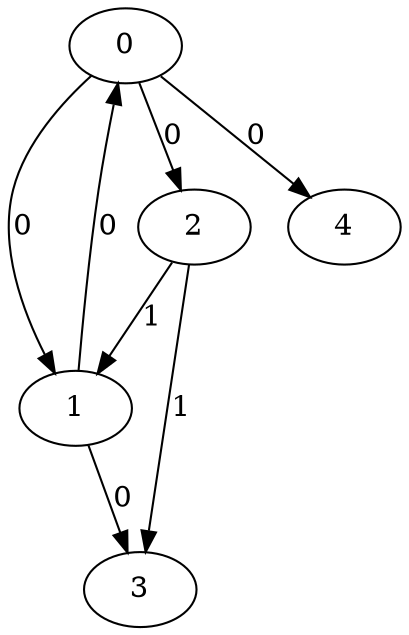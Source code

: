 // Source:202 Canonical: -1 0 0 -1 0 0 -1 -1 0 -1 -1 1 -1 1 -1 -1 -1 -1 -1 -1 -1 -1 -1 -1 -1
digraph HRA_from_202_graph_000 {
  0 -> 1 [label="0"];
  0 -> 2 [label="0"];
  1 -> 0 [label="0"];
  1 -> 3 [label="0"];
  2 -> 1 [label="1"];
  2 -> 3 [label="1"];
  0 -> 4 [label="0"];
}

// Source:202 Canonical: -1 0 0 -1 0 0 -1 -1 0 -1 -1 1 -1 1 -1 -1 -1 -1 -1 -1 0 -1 -1 -1 -1
digraph HRA_from_202_graph_001 {
  0 -> 1 [label="0"];
  0 -> 2 [label="0"];
  1 -> 0 [label="0"];
  1 -> 3 [label="0"];
  2 -> 1 [label="1"];
  2 -> 3 [label="1"];
  0 -> 4 [label="0"];
  4 -> 0 [label="0"];
}

// Source:202 Canonical: -1 0 0 -1 -1 0 -1 -1 0 0 -1 1 -1 1 -1 -1 -1 -1 -1 -1 -1 -1 -1 -1 -1
digraph HRA_from_202_graph_002 {
  0 -> 1 [label="0"];
  0 -> 2 [label="0"];
  1 -> 0 [label="0"];
  1 -> 3 [label="0"];
  2 -> 1 [label="1"];
  2 -> 3 [label="1"];
  1 -> 4 [label="0"];
}

// Source:202 Canonical: -1 0 0 -1 0 0 -1 -1 0 0 -1 1 -1 1 -1 -1 -1 -1 -1 -1 -1 -1 -1 -1 -1
digraph HRA_from_202_graph_003 {
  0 -> 1 [label="0"];
  0 -> 2 [label="0"];
  1 -> 0 [label="0"];
  1 -> 3 [label="0"];
  2 -> 1 [label="1"];
  2 -> 3 [label="1"];
  0 -> 4 [label="0"];
  1 -> 4 [label="0"];
}

// Source:202 Canonical: -1 0 0 -1 -1 0 -1 -1 0 0 -1 1 -1 1 -1 -1 -1 -1 -1 -1 0 -1 -1 -1 -1
digraph HRA_from_202_graph_004 {
  0 -> 1 [label="0"];
  0 -> 2 [label="0"];
  1 -> 0 [label="0"];
  1 -> 3 [label="0"];
  2 -> 1 [label="1"];
  2 -> 3 [label="1"];
  4 -> 0 [label="0"];
  1 -> 4 [label="0"];
}

// Source:202 Canonical: -1 0 0 -1 0 0 -1 -1 0 0 -1 1 -1 1 -1 -1 -1 -1 -1 -1 0 -1 -1 -1 -1
digraph HRA_from_202_graph_005 {
  0 -> 1 [label="0"];
  0 -> 2 [label="0"];
  1 -> 0 [label="0"];
  1 -> 3 [label="0"];
  2 -> 1 [label="1"];
  2 -> 3 [label="1"];
  0 -> 4 [label="0"];
  4 -> 0 [label="0"];
  1 -> 4 [label="0"];
}

// Source:202 Canonical: -1 0 0 -1 0 0 -1 -1 0 -1 -1 1 -1 1 -1 -1 -1 -1 -1 -1 -1 0 -1 -1 -1
digraph HRA_from_202_graph_006 {
  0 -> 1 [label="0"];
  0 -> 2 [label="0"];
  1 -> 0 [label="0"];
  1 -> 3 [label="0"];
  2 -> 1 [label="1"];
  2 -> 3 [label="1"];
  0 -> 4 [label="0"];
  4 -> 1 [label="0"];
}

// Source:202 Canonical: -1 0 0 -1 0 0 -1 -1 0 -1 -1 1 -1 1 -1 -1 -1 -1 -1 -1 0 0 -1 -1 -1
digraph HRA_from_202_graph_007 {
  0 -> 1 [label="0"];
  0 -> 2 [label="0"];
  1 -> 0 [label="0"];
  1 -> 3 [label="0"];
  2 -> 1 [label="1"];
  2 -> 3 [label="1"];
  0 -> 4 [label="0"];
  4 -> 0 [label="0"];
  4 -> 1 [label="0"];
}

// Source:202 Canonical: -1 0 0 -1 -1 0 -1 -1 0 0 -1 1 -1 1 -1 -1 -1 -1 -1 -1 -1 0 -1 -1 -1
digraph HRA_from_202_graph_008 {
  0 -> 1 [label="0"];
  0 -> 2 [label="0"];
  1 -> 0 [label="0"];
  1 -> 3 [label="0"];
  2 -> 1 [label="1"];
  2 -> 3 [label="1"];
  1 -> 4 [label="0"];
  4 -> 1 [label="0"];
}

// Source:202 Canonical: -1 0 0 -1 0 0 -1 -1 0 0 -1 1 -1 1 -1 -1 -1 -1 -1 -1 -1 0 -1 -1 -1
digraph HRA_from_202_graph_009 {
  0 -> 1 [label="0"];
  0 -> 2 [label="0"];
  1 -> 0 [label="0"];
  1 -> 3 [label="0"];
  2 -> 1 [label="1"];
  2 -> 3 [label="1"];
  0 -> 4 [label="0"];
  1 -> 4 [label="0"];
  4 -> 1 [label="0"];
}

// Source:202 Canonical: -1 0 0 -1 -1 0 -1 -1 0 0 -1 1 -1 1 -1 -1 -1 -1 -1 -1 0 0 -1 -1 -1
digraph HRA_from_202_graph_010 {
  0 -> 1 [label="0"];
  0 -> 2 [label="0"];
  1 -> 0 [label="0"];
  1 -> 3 [label="0"];
  2 -> 1 [label="1"];
  2 -> 3 [label="1"];
  4 -> 0 [label="0"];
  1 -> 4 [label="0"];
  4 -> 1 [label="0"];
}

// Source:202 Canonical: -1 0 0 -1 0 0 -1 -1 0 0 -1 1 -1 1 -1 -1 -1 -1 -1 -1 0 0 -1 -1 -1
digraph HRA_from_202_graph_011 {
  0 -> 1 [label="0"];
  0 -> 2 [label="0"];
  1 -> 0 [label="0"];
  1 -> 3 [label="0"];
  2 -> 1 [label="1"];
  2 -> 3 [label="1"];
  0 -> 4 [label="0"];
  4 -> 0 [label="0"];
  1 -> 4 [label="0"];
  4 -> 1 [label="0"];
}

// Source:202 Canonical: -1 0 0 -1 -1 0 -1 -1 0 -1 -1 1 -1 1 0 -1 -1 -1 -1 -1 -1 -1 -1 -1 -1
digraph HRA_from_202_graph_012 {
  0 -> 1 [label="0"];
  0 -> 2 [label="0"];
  1 -> 0 [label="0"];
  1 -> 3 [label="0"];
  2 -> 1 [label="1"];
  2 -> 3 [label="1"];
  2 -> 4 [label="0"];
}

// Source:202 Canonical: -1 0 0 -1 0 0 -1 -1 0 -1 -1 1 -1 1 0 -1 -1 -1 -1 -1 -1 -1 -1 -1 -1
digraph HRA_from_202_graph_013 {
  0 -> 1 [label="0"];
  0 -> 2 [label="0"];
  1 -> 0 [label="0"];
  1 -> 3 [label="0"];
  2 -> 1 [label="1"];
  2 -> 3 [label="1"];
  0 -> 4 [label="0"];
  2 -> 4 [label="0"];
}

// Source:202 Canonical: -1 0 0 -1 -1 0 -1 -1 0 -1 -1 1 -1 1 0 -1 -1 -1 -1 -1 0 -1 -1 -1 -1
digraph HRA_from_202_graph_014 {
  0 -> 1 [label="0"];
  0 -> 2 [label="0"];
  1 -> 0 [label="0"];
  1 -> 3 [label="0"];
  2 -> 1 [label="1"];
  2 -> 3 [label="1"];
  4 -> 0 [label="0"];
  2 -> 4 [label="0"];
}

// Source:202 Canonical: -1 0 0 -1 0 0 -1 -1 0 -1 -1 1 -1 1 0 -1 -1 -1 -1 -1 0 -1 -1 -1 -1
digraph HRA_from_202_graph_015 {
  0 -> 1 [label="0"];
  0 -> 2 [label="0"];
  1 -> 0 [label="0"];
  1 -> 3 [label="0"];
  2 -> 1 [label="1"];
  2 -> 3 [label="1"];
  0 -> 4 [label="0"];
  4 -> 0 [label="0"];
  2 -> 4 [label="0"];
}

// Source:202 Canonical: -1 0 0 -1 -1 0 -1 -1 0 0 -1 1 -1 1 0 -1 -1 -1 -1 -1 -1 -1 -1 -1 -1
digraph HRA_from_202_graph_016 {
  0 -> 1 [label="0"];
  0 -> 2 [label="0"];
  1 -> 0 [label="0"];
  1 -> 3 [label="0"];
  2 -> 1 [label="1"];
  2 -> 3 [label="1"];
  1 -> 4 [label="0"];
  2 -> 4 [label="0"];
}

// Source:202 Canonical: -1 0 0 -1 0 0 -1 -1 0 0 -1 1 -1 1 0 -1 -1 -1 -1 -1 -1 -1 -1 -1 -1
digraph HRA_from_202_graph_017 {
  0 -> 1 [label="0"];
  0 -> 2 [label="0"];
  1 -> 0 [label="0"];
  1 -> 3 [label="0"];
  2 -> 1 [label="1"];
  2 -> 3 [label="1"];
  0 -> 4 [label="0"];
  1 -> 4 [label="0"];
  2 -> 4 [label="0"];
}

// Source:202 Canonical: -1 0 0 -1 -1 0 -1 -1 0 0 -1 1 -1 1 0 -1 -1 -1 -1 -1 0 -1 -1 -1 -1
digraph HRA_from_202_graph_018 {
  0 -> 1 [label="0"];
  0 -> 2 [label="0"];
  1 -> 0 [label="0"];
  1 -> 3 [label="0"];
  2 -> 1 [label="1"];
  2 -> 3 [label="1"];
  4 -> 0 [label="0"];
  1 -> 4 [label="0"];
  2 -> 4 [label="0"];
}

// Source:202 Canonical: -1 0 0 -1 0 0 -1 -1 0 0 -1 1 -1 1 0 -1 -1 -1 -1 -1 0 -1 -1 -1 -1
digraph HRA_from_202_graph_019 {
  0 -> 1 [label="0"];
  0 -> 2 [label="0"];
  1 -> 0 [label="0"];
  1 -> 3 [label="0"];
  2 -> 1 [label="1"];
  2 -> 3 [label="1"];
  0 -> 4 [label="0"];
  4 -> 0 [label="0"];
  1 -> 4 [label="0"];
  2 -> 4 [label="0"];
}

// Source:202 Canonical: -1 0 0 -1 -1 0 -1 -1 0 -1 -1 1 -1 1 0 -1 -1 -1 -1 -1 -1 0 -1 -1 -1
digraph HRA_from_202_graph_020 {
  0 -> 1 [label="0"];
  0 -> 2 [label="0"];
  1 -> 0 [label="0"];
  1 -> 3 [label="0"];
  2 -> 1 [label="1"];
  2 -> 3 [label="1"];
  4 -> 1 [label="0"];
  2 -> 4 [label="0"];
}

// Source:202 Canonical: -1 0 0 -1 0 0 -1 -1 0 -1 -1 1 -1 1 0 -1 -1 -1 -1 -1 -1 0 -1 -1 -1
digraph HRA_from_202_graph_021 {
  0 -> 1 [label="0"];
  0 -> 2 [label="0"];
  1 -> 0 [label="0"];
  1 -> 3 [label="0"];
  2 -> 1 [label="1"];
  2 -> 3 [label="1"];
  0 -> 4 [label="0"];
  4 -> 1 [label="0"];
  2 -> 4 [label="0"];
}

// Source:202 Canonical: -1 0 0 -1 -1 0 -1 -1 0 -1 -1 1 -1 1 0 -1 -1 -1 -1 -1 0 0 -1 -1 -1
digraph HRA_from_202_graph_022 {
  0 -> 1 [label="0"];
  0 -> 2 [label="0"];
  1 -> 0 [label="0"];
  1 -> 3 [label="0"];
  2 -> 1 [label="1"];
  2 -> 3 [label="1"];
  4 -> 0 [label="0"];
  4 -> 1 [label="0"];
  2 -> 4 [label="0"];
}

// Source:202 Canonical: -1 0 0 -1 0 0 -1 -1 0 -1 -1 1 -1 1 0 -1 -1 -1 -1 -1 0 0 -1 -1 -1
digraph HRA_from_202_graph_023 {
  0 -> 1 [label="0"];
  0 -> 2 [label="0"];
  1 -> 0 [label="0"];
  1 -> 3 [label="0"];
  2 -> 1 [label="1"];
  2 -> 3 [label="1"];
  0 -> 4 [label="0"];
  4 -> 0 [label="0"];
  4 -> 1 [label="0"];
  2 -> 4 [label="0"];
}

// Source:202 Canonical: -1 0 0 -1 -1 0 -1 -1 0 0 -1 1 -1 1 0 -1 -1 -1 -1 -1 -1 0 -1 -1 -1
digraph HRA_from_202_graph_024 {
  0 -> 1 [label="0"];
  0 -> 2 [label="0"];
  1 -> 0 [label="0"];
  1 -> 3 [label="0"];
  2 -> 1 [label="1"];
  2 -> 3 [label="1"];
  1 -> 4 [label="0"];
  4 -> 1 [label="0"];
  2 -> 4 [label="0"];
}

// Source:202 Canonical: -1 0 0 -1 0 0 -1 -1 0 0 -1 1 -1 1 0 -1 -1 -1 -1 -1 -1 0 -1 -1 -1
digraph HRA_from_202_graph_025 {
  0 -> 1 [label="0"];
  0 -> 2 [label="0"];
  1 -> 0 [label="0"];
  1 -> 3 [label="0"];
  2 -> 1 [label="1"];
  2 -> 3 [label="1"];
  0 -> 4 [label="0"];
  1 -> 4 [label="0"];
  4 -> 1 [label="0"];
  2 -> 4 [label="0"];
}

// Source:202 Canonical: -1 0 0 -1 -1 0 -1 -1 0 0 -1 1 -1 1 0 -1 -1 -1 -1 -1 0 0 -1 -1 -1
digraph HRA_from_202_graph_026 {
  0 -> 1 [label="0"];
  0 -> 2 [label="0"];
  1 -> 0 [label="0"];
  1 -> 3 [label="0"];
  2 -> 1 [label="1"];
  2 -> 3 [label="1"];
  4 -> 0 [label="0"];
  1 -> 4 [label="0"];
  4 -> 1 [label="0"];
  2 -> 4 [label="0"];
}

// Source:202 Canonical: -1 0 0 -1 0 0 -1 -1 0 0 -1 1 -1 1 0 -1 -1 -1 -1 -1 0 0 -1 -1 -1
digraph HRA_from_202_graph_027 {
  0 -> 1 [label="0"];
  0 -> 2 [label="0"];
  1 -> 0 [label="0"];
  1 -> 3 [label="0"];
  2 -> 1 [label="1"];
  2 -> 3 [label="1"];
  0 -> 4 [label="0"];
  4 -> 0 [label="0"];
  1 -> 4 [label="0"];
  4 -> 1 [label="0"];
  2 -> 4 [label="0"];
}

// Source:202 Canonical: -1 0 0 -1 0 0 -1 -1 0 -1 -1 1 -1 1 -1 -1 -1 -1 -1 -1 -1 -1 0 -1 -1
digraph HRA_from_202_graph_028 {
  0 -> 1 [label="0"];
  0 -> 2 [label="0"];
  1 -> 0 [label="0"];
  1 -> 3 [label="0"];
  2 -> 1 [label="1"];
  2 -> 3 [label="1"];
  0 -> 4 [label="0"];
  4 -> 2 [label="0"];
}

// Source:202 Canonical: -1 0 0 -1 0 0 -1 -1 0 -1 -1 1 -1 1 -1 -1 -1 -1 -1 -1 0 -1 0 -1 -1
digraph HRA_from_202_graph_029 {
  0 -> 1 [label="0"];
  0 -> 2 [label="0"];
  1 -> 0 [label="0"];
  1 -> 3 [label="0"];
  2 -> 1 [label="1"];
  2 -> 3 [label="1"];
  0 -> 4 [label="0"];
  4 -> 0 [label="0"];
  4 -> 2 [label="0"];
}

// Source:202 Canonical: -1 0 0 -1 -1 0 -1 -1 0 0 -1 1 -1 1 -1 -1 -1 -1 -1 -1 -1 -1 0 -1 -1
digraph HRA_from_202_graph_030 {
  0 -> 1 [label="0"];
  0 -> 2 [label="0"];
  1 -> 0 [label="0"];
  1 -> 3 [label="0"];
  2 -> 1 [label="1"];
  2 -> 3 [label="1"];
  1 -> 4 [label="0"];
  4 -> 2 [label="0"];
}

// Source:202 Canonical: -1 0 0 -1 0 0 -1 -1 0 0 -1 1 -1 1 -1 -1 -1 -1 -1 -1 -1 -1 0 -1 -1
digraph HRA_from_202_graph_031 {
  0 -> 1 [label="0"];
  0 -> 2 [label="0"];
  1 -> 0 [label="0"];
  1 -> 3 [label="0"];
  2 -> 1 [label="1"];
  2 -> 3 [label="1"];
  0 -> 4 [label="0"];
  1 -> 4 [label="0"];
  4 -> 2 [label="0"];
}

// Source:202 Canonical: -1 0 0 -1 -1 0 -1 -1 0 0 -1 1 -1 1 -1 -1 -1 -1 -1 -1 0 -1 0 -1 -1
digraph HRA_from_202_graph_032 {
  0 -> 1 [label="0"];
  0 -> 2 [label="0"];
  1 -> 0 [label="0"];
  1 -> 3 [label="0"];
  2 -> 1 [label="1"];
  2 -> 3 [label="1"];
  4 -> 0 [label="0"];
  1 -> 4 [label="0"];
  4 -> 2 [label="0"];
}

// Source:202 Canonical: -1 0 0 -1 0 0 -1 -1 0 0 -1 1 -1 1 -1 -1 -1 -1 -1 -1 0 -1 0 -1 -1
digraph HRA_from_202_graph_033 {
  0 -> 1 [label="0"];
  0 -> 2 [label="0"];
  1 -> 0 [label="0"];
  1 -> 3 [label="0"];
  2 -> 1 [label="1"];
  2 -> 3 [label="1"];
  0 -> 4 [label="0"];
  4 -> 0 [label="0"];
  1 -> 4 [label="0"];
  4 -> 2 [label="0"];
}

// Source:202 Canonical: -1 0 0 -1 0 0 -1 -1 0 -1 -1 1 -1 1 -1 -1 -1 -1 -1 -1 -1 0 0 -1 -1
digraph HRA_from_202_graph_034 {
  0 -> 1 [label="0"];
  0 -> 2 [label="0"];
  1 -> 0 [label="0"];
  1 -> 3 [label="0"];
  2 -> 1 [label="1"];
  2 -> 3 [label="1"];
  0 -> 4 [label="0"];
  4 -> 1 [label="0"];
  4 -> 2 [label="0"];
}

// Source:202 Canonical: -1 0 0 -1 0 0 -1 -1 0 -1 -1 1 -1 1 -1 -1 -1 -1 -1 -1 0 0 0 -1 -1
digraph HRA_from_202_graph_035 {
  0 -> 1 [label="0"];
  0 -> 2 [label="0"];
  1 -> 0 [label="0"];
  1 -> 3 [label="0"];
  2 -> 1 [label="1"];
  2 -> 3 [label="1"];
  0 -> 4 [label="0"];
  4 -> 0 [label="0"];
  4 -> 1 [label="0"];
  4 -> 2 [label="0"];
}

// Source:202 Canonical: -1 0 0 -1 -1 0 -1 -1 0 0 -1 1 -1 1 -1 -1 -1 -1 -1 -1 -1 0 0 -1 -1
digraph HRA_from_202_graph_036 {
  0 -> 1 [label="0"];
  0 -> 2 [label="0"];
  1 -> 0 [label="0"];
  1 -> 3 [label="0"];
  2 -> 1 [label="1"];
  2 -> 3 [label="1"];
  1 -> 4 [label="0"];
  4 -> 1 [label="0"];
  4 -> 2 [label="0"];
}

// Source:202 Canonical: -1 0 0 -1 0 0 -1 -1 0 0 -1 1 -1 1 -1 -1 -1 -1 -1 -1 -1 0 0 -1 -1
digraph HRA_from_202_graph_037 {
  0 -> 1 [label="0"];
  0 -> 2 [label="0"];
  1 -> 0 [label="0"];
  1 -> 3 [label="0"];
  2 -> 1 [label="1"];
  2 -> 3 [label="1"];
  0 -> 4 [label="0"];
  1 -> 4 [label="0"];
  4 -> 1 [label="0"];
  4 -> 2 [label="0"];
}

// Source:202 Canonical: -1 0 0 -1 -1 0 -1 -1 0 0 -1 1 -1 1 -1 -1 -1 -1 -1 -1 0 0 0 -1 -1
digraph HRA_from_202_graph_038 {
  0 -> 1 [label="0"];
  0 -> 2 [label="0"];
  1 -> 0 [label="0"];
  1 -> 3 [label="0"];
  2 -> 1 [label="1"];
  2 -> 3 [label="1"];
  4 -> 0 [label="0"];
  1 -> 4 [label="0"];
  4 -> 1 [label="0"];
  4 -> 2 [label="0"];
}

// Source:202 Canonical: -1 0 0 -1 0 0 -1 -1 0 0 -1 1 -1 1 -1 -1 -1 -1 -1 -1 0 0 0 -1 -1
digraph HRA_from_202_graph_039 {
  0 -> 1 [label="0"];
  0 -> 2 [label="0"];
  1 -> 0 [label="0"];
  1 -> 3 [label="0"];
  2 -> 1 [label="1"];
  2 -> 3 [label="1"];
  0 -> 4 [label="0"];
  4 -> 0 [label="0"];
  1 -> 4 [label="0"];
  4 -> 1 [label="0"];
  4 -> 2 [label="0"];
}

// Source:202 Canonical: -1 0 0 -1 -1 0 -1 -1 0 -1 -1 1 -1 1 0 -1 -1 -1 -1 -1 -1 -1 0 -1 -1
digraph HRA_from_202_graph_040 {
  0 -> 1 [label="0"];
  0 -> 2 [label="0"];
  1 -> 0 [label="0"];
  1 -> 3 [label="0"];
  2 -> 1 [label="1"];
  2 -> 3 [label="1"];
  2 -> 4 [label="0"];
  4 -> 2 [label="0"];
}

// Source:202 Canonical: -1 0 0 -1 0 0 -1 -1 0 -1 -1 1 -1 1 0 -1 -1 -1 -1 -1 -1 -1 0 -1 -1
digraph HRA_from_202_graph_041 {
  0 -> 1 [label="0"];
  0 -> 2 [label="0"];
  1 -> 0 [label="0"];
  1 -> 3 [label="0"];
  2 -> 1 [label="1"];
  2 -> 3 [label="1"];
  0 -> 4 [label="0"];
  2 -> 4 [label="0"];
  4 -> 2 [label="0"];
}

// Source:202 Canonical: -1 0 0 -1 -1 0 -1 -1 0 -1 -1 1 -1 1 0 -1 -1 -1 -1 -1 0 -1 0 -1 -1
digraph HRA_from_202_graph_042 {
  0 -> 1 [label="0"];
  0 -> 2 [label="0"];
  1 -> 0 [label="0"];
  1 -> 3 [label="0"];
  2 -> 1 [label="1"];
  2 -> 3 [label="1"];
  4 -> 0 [label="0"];
  2 -> 4 [label="0"];
  4 -> 2 [label="0"];
}

// Source:202 Canonical: -1 0 0 -1 0 0 -1 -1 0 -1 -1 1 -1 1 0 -1 -1 -1 -1 -1 0 -1 0 -1 -1
digraph HRA_from_202_graph_043 {
  0 -> 1 [label="0"];
  0 -> 2 [label="0"];
  1 -> 0 [label="0"];
  1 -> 3 [label="0"];
  2 -> 1 [label="1"];
  2 -> 3 [label="1"];
  0 -> 4 [label="0"];
  4 -> 0 [label="0"];
  2 -> 4 [label="0"];
  4 -> 2 [label="0"];
}

// Source:202 Canonical: -1 0 0 -1 -1 0 -1 -1 0 0 -1 1 -1 1 0 -1 -1 -1 -1 -1 -1 -1 0 -1 -1
digraph HRA_from_202_graph_044 {
  0 -> 1 [label="0"];
  0 -> 2 [label="0"];
  1 -> 0 [label="0"];
  1 -> 3 [label="0"];
  2 -> 1 [label="1"];
  2 -> 3 [label="1"];
  1 -> 4 [label="0"];
  2 -> 4 [label="0"];
  4 -> 2 [label="0"];
}

// Source:202 Canonical: -1 0 0 -1 0 0 -1 -1 0 0 -1 1 -1 1 0 -1 -1 -1 -1 -1 -1 -1 0 -1 -1
digraph HRA_from_202_graph_045 {
  0 -> 1 [label="0"];
  0 -> 2 [label="0"];
  1 -> 0 [label="0"];
  1 -> 3 [label="0"];
  2 -> 1 [label="1"];
  2 -> 3 [label="1"];
  0 -> 4 [label="0"];
  1 -> 4 [label="0"];
  2 -> 4 [label="0"];
  4 -> 2 [label="0"];
}

// Source:202 Canonical: -1 0 0 -1 -1 0 -1 -1 0 0 -1 1 -1 1 0 -1 -1 -1 -1 -1 0 -1 0 -1 -1
digraph HRA_from_202_graph_046 {
  0 -> 1 [label="0"];
  0 -> 2 [label="0"];
  1 -> 0 [label="0"];
  1 -> 3 [label="0"];
  2 -> 1 [label="1"];
  2 -> 3 [label="1"];
  4 -> 0 [label="0"];
  1 -> 4 [label="0"];
  2 -> 4 [label="0"];
  4 -> 2 [label="0"];
}

// Source:202 Canonical: -1 0 0 -1 0 0 -1 -1 0 0 -1 1 -1 1 0 -1 -1 -1 -1 -1 0 -1 0 -1 -1
digraph HRA_from_202_graph_047 {
  0 -> 1 [label="0"];
  0 -> 2 [label="0"];
  1 -> 0 [label="0"];
  1 -> 3 [label="0"];
  2 -> 1 [label="1"];
  2 -> 3 [label="1"];
  0 -> 4 [label="0"];
  4 -> 0 [label="0"];
  1 -> 4 [label="0"];
  2 -> 4 [label="0"];
  4 -> 2 [label="0"];
}

// Source:202 Canonical: -1 0 0 -1 -1 0 -1 -1 0 -1 -1 1 -1 1 0 -1 -1 -1 -1 -1 -1 0 0 -1 -1
digraph HRA_from_202_graph_048 {
  0 -> 1 [label="0"];
  0 -> 2 [label="0"];
  1 -> 0 [label="0"];
  1 -> 3 [label="0"];
  2 -> 1 [label="1"];
  2 -> 3 [label="1"];
  4 -> 1 [label="0"];
  2 -> 4 [label="0"];
  4 -> 2 [label="0"];
}

// Source:202 Canonical: -1 0 0 -1 0 0 -1 -1 0 -1 -1 1 -1 1 0 -1 -1 -1 -1 -1 -1 0 0 -1 -1
digraph HRA_from_202_graph_049 {
  0 -> 1 [label="0"];
  0 -> 2 [label="0"];
  1 -> 0 [label="0"];
  1 -> 3 [label="0"];
  2 -> 1 [label="1"];
  2 -> 3 [label="1"];
  0 -> 4 [label="0"];
  4 -> 1 [label="0"];
  2 -> 4 [label="0"];
  4 -> 2 [label="0"];
}

// Source:202 Canonical: -1 0 0 -1 -1 0 -1 -1 0 -1 -1 1 -1 1 0 -1 -1 -1 -1 -1 0 0 0 -1 -1
digraph HRA_from_202_graph_050 {
  0 -> 1 [label="0"];
  0 -> 2 [label="0"];
  1 -> 0 [label="0"];
  1 -> 3 [label="0"];
  2 -> 1 [label="1"];
  2 -> 3 [label="1"];
  4 -> 0 [label="0"];
  4 -> 1 [label="0"];
  2 -> 4 [label="0"];
  4 -> 2 [label="0"];
}

// Source:202 Canonical: -1 0 0 -1 0 0 -1 -1 0 -1 -1 1 -1 1 0 -1 -1 -1 -1 -1 0 0 0 -1 -1
digraph HRA_from_202_graph_051 {
  0 -> 1 [label="0"];
  0 -> 2 [label="0"];
  1 -> 0 [label="0"];
  1 -> 3 [label="0"];
  2 -> 1 [label="1"];
  2 -> 3 [label="1"];
  0 -> 4 [label="0"];
  4 -> 0 [label="0"];
  4 -> 1 [label="0"];
  2 -> 4 [label="0"];
  4 -> 2 [label="0"];
}

// Source:202 Canonical: -1 0 0 -1 -1 0 -1 -1 0 0 -1 1 -1 1 0 -1 -1 -1 -1 -1 -1 0 0 -1 -1
digraph HRA_from_202_graph_052 {
  0 -> 1 [label="0"];
  0 -> 2 [label="0"];
  1 -> 0 [label="0"];
  1 -> 3 [label="0"];
  2 -> 1 [label="1"];
  2 -> 3 [label="1"];
  1 -> 4 [label="0"];
  4 -> 1 [label="0"];
  2 -> 4 [label="0"];
  4 -> 2 [label="0"];
}

// Source:202 Canonical: -1 0 0 -1 0 0 -1 -1 0 0 -1 1 -1 1 0 -1 -1 -1 -1 -1 -1 0 0 -1 -1
digraph HRA_from_202_graph_053 {
  0 -> 1 [label="0"];
  0 -> 2 [label="0"];
  1 -> 0 [label="0"];
  1 -> 3 [label="0"];
  2 -> 1 [label="1"];
  2 -> 3 [label="1"];
  0 -> 4 [label="0"];
  1 -> 4 [label="0"];
  4 -> 1 [label="0"];
  2 -> 4 [label="0"];
  4 -> 2 [label="0"];
}

// Source:202 Canonical: -1 0 0 -1 -1 0 -1 -1 0 0 -1 1 -1 1 0 -1 -1 -1 -1 -1 0 0 0 -1 -1
digraph HRA_from_202_graph_054 {
  0 -> 1 [label="0"];
  0 -> 2 [label="0"];
  1 -> 0 [label="0"];
  1 -> 3 [label="0"];
  2 -> 1 [label="1"];
  2 -> 3 [label="1"];
  4 -> 0 [label="0"];
  1 -> 4 [label="0"];
  4 -> 1 [label="0"];
  2 -> 4 [label="0"];
  4 -> 2 [label="0"];
}

// Source:202 Canonical: -1 0 0 -1 0 0 -1 -1 0 0 -1 1 -1 1 0 -1 -1 -1 -1 -1 0 0 0 -1 -1
digraph HRA_from_202_graph_055 {
  0 -> 1 [label="0"];
  0 -> 2 [label="0"];
  1 -> 0 [label="0"];
  1 -> 3 [label="0"];
  2 -> 1 [label="1"];
  2 -> 3 [label="1"];
  0 -> 4 [label="0"];
  4 -> 0 [label="0"];
  1 -> 4 [label="0"];
  4 -> 1 [label="0"];
  2 -> 4 [label="0"];
  4 -> 2 [label="0"];
}

// Source:202 Canonical: -1 0 0 -1 -1 0 -1 -1 0 -1 -1 1 -1 1 -1 -1 -1 -1 -1 0 -1 -1 -1 -1 -1
digraph HRA_from_202_graph_056 {
  0 -> 1 [label="0"];
  0 -> 2 [label="0"];
  1 -> 0 [label="0"];
  1 -> 3 [label="0"];
  2 -> 1 [label="1"];
  2 -> 3 [label="1"];
  3 -> 4 [label="0"];
}

// Source:202 Canonical: -1 0 0 -1 0 0 -1 -1 0 -1 -1 1 -1 1 -1 -1 -1 -1 -1 0 -1 -1 -1 -1 -1
digraph HRA_from_202_graph_057 {
  0 -> 1 [label="0"];
  0 -> 2 [label="0"];
  1 -> 0 [label="0"];
  1 -> 3 [label="0"];
  2 -> 1 [label="1"];
  2 -> 3 [label="1"];
  0 -> 4 [label="0"];
  3 -> 4 [label="0"];
}

// Source:202 Canonical: -1 0 0 -1 -1 0 -1 -1 0 -1 -1 1 -1 1 -1 -1 -1 -1 -1 0 0 -1 -1 -1 -1
digraph HRA_from_202_graph_058 {
  0 -> 1 [label="0"];
  0 -> 2 [label="0"];
  1 -> 0 [label="0"];
  1 -> 3 [label="0"];
  2 -> 1 [label="1"];
  2 -> 3 [label="1"];
  4 -> 0 [label="0"];
  3 -> 4 [label="0"];
}

// Source:202 Canonical: -1 0 0 -1 0 0 -1 -1 0 -1 -1 1 -1 1 -1 -1 -1 -1 -1 0 0 -1 -1 -1 -1
digraph HRA_from_202_graph_059 {
  0 -> 1 [label="0"];
  0 -> 2 [label="0"];
  1 -> 0 [label="0"];
  1 -> 3 [label="0"];
  2 -> 1 [label="1"];
  2 -> 3 [label="1"];
  0 -> 4 [label="0"];
  4 -> 0 [label="0"];
  3 -> 4 [label="0"];
}

// Source:202 Canonical: -1 0 0 -1 -1 0 -1 -1 0 0 -1 1 -1 1 -1 -1 -1 -1 -1 0 -1 -1 -1 -1 -1
digraph HRA_from_202_graph_060 {
  0 -> 1 [label="0"];
  0 -> 2 [label="0"];
  1 -> 0 [label="0"];
  1 -> 3 [label="0"];
  2 -> 1 [label="1"];
  2 -> 3 [label="1"];
  1 -> 4 [label="0"];
  3 -> 4 [label="0"];
}

// Source:202 Canonical: -1 0 0 -1 0 0 -1 -1 0 0 -1 1 -1 1 -1 -1 -1 -1 -1 0 -1 -1 -1 -1 -1
digraph HRA_from_202_graph_061 {
  0 -> 1 [label="0"];
  0 -> 2 [label="0"];
  1 -> 0 [label="0"];
  1 -> 3 [label="0"];
  2 -> 1 [label="1"];
  2 -> 3 [label="1"];
  0 -> 4 [label="0"];
  1 -> 4 [label="0"];
  3 -> 4 [label="0"];
}

// Source:202 Canonical: -1 0 0 -1 -1 0 -1 -1 0 0 -1 1 -1 1 -1 -1 -1 -1 -1 0 0 -1 -1 -1 -1
digraph HRA_from_202_graph_062 {
  0 -> 1 [label="0"];
  0 -> 2 [label="0"];
  1 -> 0 [label="0"];
  1 -> 3 [label="0"];
  2 -> 1 [label="1"];
  2 -> 3 [label="1"];
  4 -> 0 [label="0"];
  1 -> 4 [label="0"];
  3 -> 4 [label="0"];
}

// Source:202 Canonical: -1 0 0 -1 0 0 -1 -1 0 0 -1 1 -1 1 -1 -1 -1 -1 -1 0 0 -1 -1 -1 -1
digraph HRA_from_202_graph_063 {
  0 -> 1 [label="0"];
  0 -> 2 [label="0"];
  1 -> 0 [label="0"];
  1 -> 3 [label="0"];
  2 -> 1 [label="1"];
  2 -> 3 [label="1"];
  0 -> 4 [label="0"];
  4 -> 0 [label="0"];
  1 -> 4 [label="0"];
  3 -> 4 [label="0"];
}

// Source:202 Canonical: -1 0 0 -1 -1 0 -1 -1 0 -1 -1 1 -1 1 -1 -1 -1 -1 -1 0 -1 0 -1 -1 -1
digraph HRA_from_202_graph_064 {
  0 -> 1 [label="0"];
  0 -> 2 [label="0"];
  1 -> 0 [label="0"];
  1 -> 3 [label="0"];
  2 -> 1 [label="1"];
  2 -> 3 [label="1"];
  4 -> 1 [label="0"];
  3 -> 4 [label="0"];
}

// Source:202 Canonical: -1 0 0 -1 0 0 -1 -1 0 -1 -1 1 -1 1 -1 -1 -1 -1 -1 0 -1 0 -1 -1 -1
digraph HRA_from_202_graph_065 {
  0 -> 1 [label="0"];
  0 -> 2 [label="0"];
  1 -> 0 [label="0"];
  1 -> 3 [label="0"];
  2 -> 1 [label="1"];
  2 -> 3 [label="1"];
  0 -> 4 [label="0"];
  4 -> 1 [label="0"];
  3 -> 4 [label="0"];
}

// Source:202 Canonical: -1 0 0 -1 -1 0 -1 -1 0 -1 -1 1 -1 1 -1 -1 -1 -1 -1 0 0 0 -1 -1 -1
digraph HRA_from_202_graph_066 {
  0 -> 1 [label="0"];
  0 -> 2 [label="0"];
  1 -> 0 [label="0"];
  1 -> 3 [label="0"];
  2 -> 1 [label="1"];
  2 -> 3 [label="1"];
  4 -> 0 [label="0"];
  4 -> 1 [label="0"];
  3 -> 4 [label="0"];
}

// Source:202 Canonical: -1 0 0 -1 0 0 -1 -1 0 -1 -1 1 -1 1 -1 -1 -1 -1 -1 0 0 0 -1 -1 -1
digraph HRA_from_202_graph_067 {
  0 -> 1 [label="0"];
  0 -> 2 [label="0"];
  1 -> 0 [label="0"];
  1 -> 3 [label="0"];
  2 -> 1 [label="1"];
  2 -> 3 [label="1"];
  0 -> 4 [label="0"];
  4 -> 0 [label="0"];
  4 -> 1 [label="0"];
  3 -> 4 [label="0"];
}

// Source:202 Canonical: -1 0 0 -1 -1 0 -1 -1 0 0 -1 1 -1 1 -1 -1 -1 -1 -1 0 -1 0 -1 -1 -1
digraph HRA_from_202_graph_068 {
  0 -> 1 [label="0"];
  0 -> 2 [label="0"];
  1 -> 0 [label="0"];
  1 -> 3 [label="0"];
  2 -> 1 [label="1"];
  2 -> 3 [label="1"];
  1 -> 4 [label="0"];
  4 -> 1 [label="0"];
  3 -> 4 [label="0"];
}

// Source:202 Canonical: -1 0 0 -1 0 0 -1 -1 0 0 -1 1 -1 1 -1 -1 -1 -1 -1 0 -1 0 -1 -1 -1
digraph HRA_from_202_graph_069 {
  0 -> 1 [label="0"];
  0 -> 2 [label="0"];
  1 -> 0 [label="0"];
  1 -> 3 [label="0"];
  2 -> 1 [label="1"];
  2 -> 3 [label="1"];
  0 -> 4 [label="0"];
  1 -> 4 [label="0"];
  4 -> 1 [label="0"];
  3 -> 4 [label="0"];
}

// Source:202 Canonical: -1 0 0 -1 -1 0 -1 -1 0 0 -1 1 -1 1 -1 -1 -1 -1 -1 0 0 0 -1 -1 -1
digraph HRA_from_202_graph_070 {
  0 -> 1 [label="0"];
  0 -> 2 [label="0"];
  1 -> 0 [label="0"];
  1 -> 3 [label="0"];
  2 -> 1 [label="1"];
  2 -> 3 [label="1"];
  4 -> 0 [label="0"];
  1 -> 4 [label="0"];
  4 -> 1 [label="0"];
  3 -> 4 [label="0"];
}

// Source:202 Canonical: -1 0 0 -1 0 0 -1 -1 0 0 -1 1 -1 1 -1 -1 -1 -1 -1 0 0 0 -1 -1 -1
digraph HRA_from_202_graph_071 {
  0 -> 1 [label="0"];
  0 -> 2 [label="0"];
  1 -> 0 [label="0"];
  1 -> 3 [label="0"];
  2 -> 1 [label="1"];
  2 -> 3 [label="1"];
  0 -> 4 [label="0"];
  4 -> 0 [label="0"];
  1 -> 4 [label="0"];
  4 -> 1 [label="0"];
  3 -> 4 [label="0"];
}

// Source:202 Canonical: -1 0 0 -1 -1 0 -1 -1 0 -1 -1 1 -1 1 0 -1 -1 -1 -1 0 -1 -1 -1 -1 -1
digraph HRA_from_202_graph_072 {
  0 -> 1 [label="0"];
  0 -> 2 [label="0"];
  1 -> 0 [label="0"];
  1 -> 3 [label="0"];
  2 -> 1 [label="1"];
  2 -> 3 [label="1"];
  2 -> 4 [label="0"];
  3 -> 4 [label="0"];
}

// Source:202 Canonical: -1 0 0 -1 0 0 -1 -1 0 -1 -1 1 -1 1 0 -1 -1 -1 -1 0 -1 -1 -1 -1 -1
digraph HRA_from_202_graph_073 {
  0 -> 1 [label="0"];
  0 -> 2 [label="0"];
  1 -> 0 [label="0"];
  1 -> 3 [label="0"];
  2 -> 1 [label="1"];
  2 -> 3 [label="1"];
  0 -> 4 [label="0"];
  2 -> 4 [label="0"];
  3 -> 4 [label="0"];
}

// Source:202 Canonical: -1 0 0 -1 -1 0 -1 -1 0 -1 -1 1 -1 1 0 -1 -1 -1 -1 0 0 -1 -1 -1 -1
digraph HRA_from_202_graph_074 {
  0 -> 1 [label="0"];
  0 -> 2 [label="0"];
  1 -> 0 [label="0"];
  1 -> 3 [label="0"];
  2 -> 1 [label="1"];
  2 -> 3 [label="1"];
  4 -> 0 [label="0"];
  2 -> 4 [label="0"];
  3 -> 4 [label="0"];
}

// Source:202 Canonical: -1 0 0 -1 0 0 -1 -1 0 -1 -1 1 -1 1 0 -1 -1 -1 -1 0 0 -1 -1 -1 -1
digraph HRA_from_202_graph_075 {
  0 -> 1 [label="0"];
  0 -> 2 [label="0"];
  1 -> 0 [label="0"];
  1 -> 3 [label="0"];
  2 -> 1 [label="1"];
  2 -> 3 [label="1"];
  0 -> 4 [label="0"];
  4 -> 0 [label="0"];
  2 -> 4 [label="0"];
  3 -> 4 [label="0"];
}

// Source:202 Canonical: -1 0 0 -1 -1 0 -1 -1 0 0 -1 1 -1 1 0 -1 -1 -1 -1 0 -1 -1 -1 -1 -1
digraph HRA_from_202_graph_076 {
  0 -> 1 [label="0"];
  0 -> 2 [label="0"];
  1 -> 0 [label="0"];
  1 -> 3 [label="0"];
  2 -> 1 [label="1"];
  2 -> 3 [label="1"];
  1 -> 4 [label="0"];
  2 -> 4 [label="0"];
  3 -> 4 [label="0"];
}

// Source:202 Canonical: -1 0 0 -1 0 0 -1 -1 0 0 -1 1 -1 1 0 -1 -1 -1 -1 0 -1 -1 -1 -1 -1
digraph HRA_from_202_graph_077 {
  0 -> 1 [label="0"];
  0 -> 2 [label="0"];
  1 -> 0 [label="0"];
  1 -> 3 [label="0"];
  2 -> 1 [label="1"];
  2 -> 3 [label="1"];
  0 -> 4 [label="0"];
  1 -> 4 [label="0"];
  2 -> 4 [label="0"];
  3 -> 4 [label="0"];
}

// Source:202 Canonical: -1 0 0 -1 -1 0 -1 -1 0 0 -1 1 -1 1 0 -1 -1 -1 -1 0 0 -1 -1 -1 -1
digraph HRA_from_202_graph_078 {
  0 -> 1 [label="0"];
  0 -> 2 [label="0"];
  1 -> 0 [label="0"];
  1 -> 3 [label="0"];
  2 -> 1 [label="1"];
  2 -> 3 [label="1"];
  4 -> 0 [label="0"];
  1 -> 4 [label="0"];
  2 -> 4 [label="0"];
  3 -> 4 [label="0"];
}

// Source:202 Canonical: -1 0 0 -1 0 0 -1 -1 0 0 -1 1 -1 1 0 -1 -1 -1 -1 0 0 -1 -1 -1 -1
digraph HRA_from_202_graph_079 {
  0 -> 1 [label="0"];
  0 -> 2 [label="0"];
  1 -> 0 [label="0"];
  1 -> 3 [label="0"];
  2 -> 1 [label="1"];
  2 -> 3 [label="1"];
  0 -> 4 [label="0"];
  4 -> 0 [label="0"];
  1 -> 4 [label="0"];
  2 -> 4 [label="0"];
  3 -> 4 [label="0"];
}

// Source:202 Canonical: -1 0 0 -1 -1 0 -1 -1 0 -1 -1 1 -1 1 0 -1 -1 -1 -1 0 -1 0 -1 -1 -1
digraph HRA_from_202_graph_080 {
  0 -> 1 [label="0"];
  0 -> 2 [label="0"];
  1 -> 0 [label="0"];
  1 -> 3 [label="0"];
  2 -> 1 [label="1"];
  2 -> 3 [label="1"];
  4 -> 1 [label="0"];
  2 -> 4 [label="0"];
  3 -> 4 [label="0"];
}

// Source:202 Canonical: -1 0 0 -1 0 0 -1 -1 0 -1 -1 1 -1 1 0 -1 -1 -1 -1 0 -1 0 -1 -1 -1
digraph HRA_from_202_graph_081 {
  0 -> 1 [label="0"];
  0 -> 2 [label="0"];
  1 -> 0 [label="0"];
  1 -> 3 [label="0"];
  2 -> 1 [label="1"];
  2 -> 3 [label="1"];
  0 -> 4 [label="0"];
  4 -> 1 [label="0"];
  2 -> 4 [label="0"];
  3 -> 4 [label="0"];
}

// Source:202 Canonical: -1 0 0 -1 -1 0 -1 -1 0 -1 -1 1 -1 1 0 -1 -1 -1 -1 0 0 0 -1 -1 -1
digraph HRA_from_202_graph_082 {
  0 -> 1 [label="0"];
  0 -> 2 [label="0"];
  1 -> 0 [label="0"];
  1 -> 3 [label="0"];
  2 -> 1 [label="1"];
  2 -> 3 [label="1"];
  4 -> 0 [label="0"];
  4 -> 1 [label="0"];
  2 -> 4 [label="0"];
  3 -> 4 [label="0"];
}

// Source:202 Canonical: -1 0 0 -1 0 0 -1 -1 0 -1 -1 1 -1 1 0 -1 -1 -1 -1 0 0 0 -1 -1 -1
digraph HRA_from_202_graph_083 {
  0 -> 1 [label="0"];
  0 -> 2 [label="0"];
  1 -> 0 [label="0"];
  1 -> 3 [label="0"];
  2 -> 1 [label="1"];
  2 -> 3 [label="1"];
  0 -> 4 [label="0"];
  4 -> 0 [label="0"];
  4 -> 1 [label="0"];
  2 -> 4 [label="0"];
  3 -> 4 [label="0"];
}

// Source:202 Canonical: -1 0 0 -1 -1 0 -1 -1 0 0 -1 1 -1 1 0 -1 -1 -1 -1 0 -1 0 -1 -1 -1
digraph HRA_from_202_graph_084 {
  0 -> 1 [label="0"];
  0 -> 2 [label="0"];
  1 -> 0 [label="0"];
  1 -> 3 [label="0"];
  2 -> 1 [label="1"];
  2 -> 3 [label="1"];
  1 -> 4 [label="0"];
  4 -> 1 [label="0"];
  2 -> 4 [label="0"];
  3 -> 4 [label="0"];
}

// Source:202 Canonical: -1 0 0 -1 0 0 -1 -1 0 0 -1 1 -1 1 0 -1 -1 -1 -1 0 -1 0 -1 -1 -1
digraph HRA_from_202_graph_085 {
  0 -> 1 [label="0"];
  0 -> 2 [label="0"];
  1 -> 0 [label="0"];
  1 -> 3 [label="0"];
  2 -> 1 [label="1"];
  2 -> 3 [label="1"];
  0 -> 4 [label="0"];
  1 -> 4 [label="0"];
  4 -> 1 [label="0"];
  2 -> 4 [label="0"];
  3 -> 4 [label="0"];
}

// Source:202 Canonical: -1 0 0 -1 -1 0 -1 -1 0 0 -1 1 -1 1 0 -1 -1 -1 -1 0 0 0 -1 -1 -1
digraph HRA_from_202_graph_086 {
  0 -> 1 [label="0"];
  0 -> 2 [label="0"];
  1 -> 0 [label="0"];
  1 -> 3 [label="0"];
  2 -> 1 [label="1"];
  2 -> 3 [label="1"];
  4 -> 0 [label="0"];
  1 -> 4 [label="0"];
  4 -> 1 [label="0"];
  2 -> 4 [label="0"];
  3 -> 4 [label="0"];
}

// Source:202 Canonical: -1 0 0 -1 0 0 -1 -1 0 0 -1 1 -1 1 0 -1 -1 -1 -1 0 0 0 -1 -1 -1
digraph HRA_from_202_graph_087 {
  0 -> 1 [label="0"];
  0 -> 2 [label="0"];
  1 -> 0 [label="0"];
  1 -> 3 [label="0"];
  2 -> 1 [label="1"];
  2 -> 3 [label="1"];
  0 -> 4 [label="0"];
  4 -> 0 [label="0"];
  1 -> 4 [label="0"];
  4 -> 1 [label="0"];
  2 -> 4 [label="0"];
  3 -> 4 [label="0"];
}

// Source:202 Canonical: -1 0 0 -1 -1 0 -1 -1 0 -1 -1 1 -1 1 -1 -1 -1 -1 -1 0 -1 -1 0 -1 -1
digraph HRA_from_202_graph_088 {
  0 -> 1 [label="0"];
  0 -> 2 [label="0"];
  1 -> 0 [label="0"];
  1 -> 3 [label="0"];
  2 -> 1 [label="1"];
  2 -> 3 [label="1"];
  4 -> 2 [label="0"];
  3 -> 4 [label="0"];
}

// Source:202 Canonical: -1 0 0 -1 0 0 -1 -1 0 -1 -1 1 -1 1 -1 -1 -1 -1 -1 0 -1 -1 0 -1 -1
digraph HRA_from_202_graph_089 {
  0 -> 1 [label="0"];
  0 -> 2 [label="0"];
  1 -> 0 [label="0"];
  1 -> 3 [label="0"];
  2 -> 1 [label="1"];
  2 -> 3 [label="1"];
  0 -> 4 [label="0"];
  4 -> 2 [label="0"];
  3 -> 4 [label="0"];
}

// Source:202 Canonical: -1 0 0 -1 -1 0 -1 -1 0 -1 -1 1 -1 1 -1 -1 -1 -1 -1 0 0 -1 0 -1 -1
digraph HRA_from_202_graph_090 {
  0 -> 1 [label="0"];
  0 -> 2 [label="0"];
  1 -> 0 [label="0"];
  1 -> 3 [label="0"];
  2 -> 1 [label="1"];
  2 -> 3 [label="1"];
  4 -> 0 [label="0"];
  4 -> 2 [label="0"];
  3 -> 4 [label="0"];
}

// Source:202 Canonical: -1 0 0 -1 0 0 -1 -1 0 -1 -1 1 -1 1 -1 -1 -1 -1 -1 0 0 -1 0 -1 -1
digraph HRA_from_202_graph_091 {
  0 -> 1 [label="0"];
  0 -> 2 [label="0"];
  1 -> 0 [label="0"];
  1 -> 3 [label="0"];
  2 -> 1 [label="1"];
  2 -> 3 [label="1"];
  0 -> 4 [label="0"];
  4 -> 0 [label="0"];
  4 -> 2 [label="0"];
  3 -> 4 [label="0"];
}

// Source:202 Canonical: -1 0 0 -1 -1 0 -1 -1 0 0 -1 1 -1 1 -1 -1 -1 -1 -1 0 -1 -1 0 -1 -1
digraph HRA_from_202_graph_092 {
  0 -> 1 [label="0"];
  0 -> 2 [label="0"];
  1 -> 0 [label="0"];
  1 -> 3 [label="0"];
  2 -> 1 [label="1"];
  2 -> 3 [label="1"];
  1 -> 4 [label="0"];
  4 -> 2 [label="0"];
  3 -> 4 [label="0"];
}

// Source:202 Canonical: -1 0 0 -1 0 0 -1 -1 0 0 -1 1 -1 1 -1 -1 -1 -1 -1 0 -1 -1 0 -1 -1
digraph HRA_from_202_graph_093 {
  0 -> 1 [label="0"];
  0 -> 2 [label="0"];
  1 -> 0 [label="0"];
  1 -> 3 [label="0"];
  2 -> 1 [label="1"];
  2 -> 3 [label="1"];
  0 -> 4 [label="0"];
  1 -> 4 [label="0"];
  4 -> 2 [label="0"];
  3 -> 4 [label="0"];
}

// Source:202 Canonical: -1 0 0 -1 -1 0 -1 -1 0 0 -1 1 -1 1 -1 -1 -1 -1 -1 0 0 -1 0 -1 -1
digraph HRA_from_202_graph_094 {
  0 -> 1 [label="0"];
  0 -> 2 [label="0"];
  1 -> 0 [label="0"];
  1 -> 3 [label="0"];
  2 -> 1 [label="1"];
  2 -> 3 [label="1"];
  4 -> 0 [label="0"];
  1 -> 4 [label="0"];
  4 -> 2 [label="0"];
  3 -> 4 [label="0"];
}

// Source:202 Canonical: -1 0 0 -1 0 0 -1 -1 0 0 -1 1 -1 1 -1 -1 -1 -1 -1 0 0 -1 0 -1 -1
digraph HRA_from_202_graph_095 {
  0 -> 1 [label="0"];
  0 -> 2 [label="0"];
  1 -> 0 [label="0"];
  1 -> 3 [label="0"];
  2 -> 1 [label="1"];
  2 -> 3 [label="1"];
  0 -> 4 [label="0"];
  4 -> 0 [label="0"];
  1 -> 4 [label="0"];
  4 -> 2 [label="0"];
  3 -> 4 [label="0"];
}

// Source:202 Canonical: -1 0 0 -1 -1 0 -1 -1 0 -1 -1 1 -1 1 -1 -1 -1 -1 -1 0 -1 0 0 -1 -1
digraph HRA_from_202_graph_096 {
  0 -> 1 [label="0"];
  0 -> 2 [label="0"];
  1 -> 0 [label="0"];
  1 -> 3 [label="0"];
  2 -> 1 [label="1"];
  2 -> 3 [label="1"];
  4 -> 1 [label="0"];
  4 -> 2 [label="0"];
  3 -> 4 [label="0"];
}

// Source:202 Canonical: -1 0 0 -1 0 0 -1 -1 0 -1 -1 1 -1 1 -1 -1 -1 -1 -1 0 -1 0 0 -1 -1
digraph HRA_from_202_graph_097 {
  0 -> 1 [label="0"];
  0 -> 2 [label="0"];
  1 -> 0 [label="0"];
  1 -> 3 [label="0"];
  2 -> 1 [label="1"];
  2 -> 3 [label="1"];
  0 -> 4 [label="0"];
  4 -> 1 [label="0"];
  4 -> 2 [label="0"];
  3 -> 4 [label="0"];
}

// Source:202 Canonical: -1 0 0 -1 -1 0 -1 -1 0 -1 -1 1 -1 1 -1 -1 -1 -1 -1 0 0 0 0 -1 -1
digraph HRA_from_202_graph_098 {
  0 -> 1 [label="0"];
  0 -> 2 [label="0"];
  1 -> 0 [label="0"];
  1 -> 3 [label="0"];
  2 -> 1 [label="1"];
  2 -> 3 [label="1"];
  4 -> 0 [label="0"];
  4 -> 1 [label="0"];
  4 -> 2 [label="0"];
  3 -> 4 [label="0"];
}

// Source:202 Canonical: -1 0 0 -1 0 0 -1 -1 0 -1 -1 1 -1 1 -1 -1 -1 -1 -1 0 0 0 0 -1 -1
digraph HRA_from_202_graph_099 {
  0 -> 1 [label="0"];
  0 -> 2 [label="0"];
  1 -> 0 [label="0"];
  1 -> 3 [label="0"];
  2 -> 1 [label="1"];
  2 -> 3 [label="1"];
  0 -> 4 [label="0"];
  4 -> 0 [label="0"];
  4 -> 1 [label="0"];
  4 -> 2 [label="0"];
  3 -> 4 [label="0"];
}

// Source:202 Canonical: -1 0 0 -1 -1 0 -1 -1 0 0 -1 1 -1 1 -1 -1 -1 -1 -1 0 -1 0 0 -1 -1
digraph HRA_from_202_graph_100 {
  0 -> 1 [label="0"];
  0 -> 2 [label="0"];
  1 -> 0 [label="0"];
  1 -> 3 [label="0"];
  2 -> 1 [label="1"];
  2 -> 3 [label="1"];
  1 -> 4 [label="0"];
  4 -> 1 [label="0"];
  4 -> 2 [label="0"];
  3 -> 4 [label="0"];
}

// Source:202 Canonical: -1 0 0 -1 0 0 -1 -1 0 0 -1 1 -1 1 -1 -1 -1 -1 -1 0 -1 0 0 -1 -1
digraph HRA_from_202_graph_101 {
  0 -> 1 [label="0"];
  0 -> 2 [label="0"];
  1 -> 0 [label="0"];
  1 -> 3 [label="0"];
  2 -> 1 [label="1"];
  2 -> 3 [label="1"];
  0 -> 4 [label="0"];
  1 -> 4 [label="0"];
  4 -> 1 [label="0"];
  4 -> 2 [label="0"];
  3 -> 4 [label="0"];
}

// Source:202 Canonical: -1 0 0 -1 -1 0 -1 -1 0 0 -1 1 -1 1 -1 -1 -1 -1 -1 0 0 0 0 -1 -1
digraph HRA_from_202_graph_102 {
  0 -> 1 [label="0"];
  0 -> 2 [label="0"];
  1 -> 0 [label="0"];
  1 -> 3 [label="0"];
  2 -> 1 [label="1"];
  2 -> 3 [label="1"];
  4 -> 0 [label="0"];
  1 -> 4 [label="0"];
  4 -> 1 [label="0"];
  4 -> 2 [label="0"];
  3 -> 4 [label="0"];
}

// Source:202 Canonical: -1 0 0 -1 0 0 -1 -1 0 0 -1 1 -1 1 -1 -1 -1 -1 -1 0 0 0 0 -1 -1
digraph HRA_from_202_graph_103 {
  0 -> 1 [label="0"];
  0 -> 2 [label="0"];
  1 -> 0 [label="0"];
  1 -> 3 [label="0"];
  2 -> 1 [label="1"];
  2 -> 3 [label="1"];
  0 -> 4 [label="0"];
  4 -> 0 [label="0"];
  1 -> 4 [label="0"];
  4 -> 1 [label="0"];
  4 -> 2 [label="0"];
  3 -> 4 [label="0"];
}

// Source:202 Canonical: -1 0 0 -1 -1 0 -1 -1 0 -1 -1 1 -1 1 0 -1 -1 -1 -1 0 -1 -1 0 -1 -1
digraph HRA_from_202_graph_104 {
  0 -> 1 [label="0"];
  0 -> 2 [label="0"];
  1 -> 0 [label="0"];
  1 -> 3 [label="0"];
  2 -> 1 [label="1"];
  2 -> 3 [label="1"];
  2 -> 4 [label="0"];
  4 -> 2 [label="0"];
  3 -> 4 [label="0"];
}

// Source:202 Canonical: -1 0 0 -1 0 0 -1 -1 0 -1 -1 1 -1 1 0 -1 -1 -1 -1 0 -1 -1 0 -1 -1
digraph HRA_from_202_graph_105 {
  0 -> 1 [label="0"];
  0 -> 2 [label="0"];
  1 -> 0 [label="0"];
  1 -> 3 [label="0"];
  2 -> 1 [label="1"];
  2 -> 3 [label="1"];
  0 -> 4 [label="0"];
  2 -> 4 [label="0"];
  4 -> 2 [label="0"];
  3 -> 4 [label="0"];
}

// Source:202 Canonical: -1 0 0 -1 -1 0 -1 -1 0 -1 -1 1 -1 1 0 -1 -1 -1 -1 0 0 -1 0 -1 -1
digraph HRA_from_202_graph_106 {
  0 -> 1 [label="0"];
  0 -> 2 [label="0"];
  1 -> 0 [label="0"];
  1 -> 3 [label="0"];
  2 -> 1 [label="1"];
  2 -> 3 [label="1"];
  4 -> 0 [label="0"];
  2 -> 4 [label="0"];
  4 -> 2 [label="0"];
  3 -> 4 [label="0"];
}

// Source:202 Canonical: -1 0 0 -1 0 0 -1 -1 0 -1 -1 1 -1 1 0 -1 -1 -1 -1 0 0 -1 0 -1 -1
digraph HRA_from_202_graph_107 {
  0 -> 1 [label="0"];
  0 -> 2 [label="0"];
  1 -> 0 [label="0"];
  1 -> 3 [label="0"];
  2 -> 1 [label="1"];
  2 -> 3 [label="1"];
  0 -> 4 [label="0"];
  4 -> 0 [label="0"];
  2 -> 4 [label="0"];
  4 -> 2 [label="0"];
  3 -> 4 [label="0"];
}

// Source:202 Canonical: -1 0 0 -1 -1 0 -1 -1 0 0 -1 1 -1 1 0 -1 -1 -1 -1 0 -1 -1 0 -1 -1
digraph HRA_from_202_graph_108 {
  0 -> 1 [label="0"];
  0 -> 2 [label="0"];
  1 -> 0 [label="0"];
  1 -> 3 [label="0"];
  2 -> 1 [label="1"];
  2 -> 3 [label="1"];
  1 -> 4 [label="0"];
  2 -> 4 [label="0"];
  4 -> 2 [label="0"];
  3 -> 4 [label="0"];
}

// Source:202 Canonical: -1 0 0 -1 0 0 -1 -1 0 0 -1 1 -1 1 0 -1 -1 -1 -1 0 -1 -1 0 -1 -1
digraph HRA_from_202_graph_109 {
  0 -> 1 [label="0"];
  0 -> 2 [label="0"];
  1 -> 0 [label="0"];
  1 -> 3 [label="0"];
  2 -> 1 [label="1"];
  2 -> 3 [label="1"];
  0 -> 4 [label="0"];
  1 -> 4 [label="0"];
  2 -> 4 [label="0"];
  4 -> 2 [label="0"];
  3 -> 4 [label="0"];
}

// Source:202 Canonical: -1 0 0 -1 -1 0 -1 -1 0 0 -1 1 -1 1 0 -1 -1 -1 -1 0 0 -1 0 -1 -1
digraph HRA_from_202_graph_110 {
  0 -> 1 [label="0"];
  0 -> 2 [label="0"];
  1 -> 0 [label="0"];
  1 -> 3 [label="0"];
  2 -> 1 [label="1"];
  2 -> 3 [label="1"];
  4 -> 0 [label="0"];
  1 -> 4 [label="0"];
  2 -> 4 [label="0"];
  4 -> 2 [label="0"];
  3 -> 4 [label="0"];
}

// Source:202 Canonical: -1 0 0 -1 0 0 -1 -1 0 0 -1 1 -1 1 0 -1 -1 -1 -1 0 0 -1 0 -1 -1
digraph HRA_from_202_graph_111 {
  0 -> 1 [label="0"];
  0 -> 2 [label="0"];
  1 -> 0 [label="0"];
  1 -> 3 [label="0"];
  2 -> 1 [label="1"];
  2 -> 3 [label="1"];
  0 -> 4 [label="0"];
  4 -> 0 [label="0"];
  1 -> 4 [label="0"];
  2 -> 4 [label="0"];
  4 -> 2 [label="0"];
  3 -> 4 [label="0"];
}

// Source:202 Canonical: -1 0 0 -1 -1 0 -1 -1 0 -1 -1 1 -1 1 0 -1 -1 -1 -1 0 -1 0 0 -1 -1
digraph HRA_from_202_graph_112 {
  0 -> 1 [label="0"];
  0 -> 2 [label="0"];
  1 -> 0 [label="0"];
  1 -> 3 [label="0"];
  2 -> 1 [label="1"];
  2 -> 3 [label="1"];
  4 -> 1 [label="0"];
  2 -> 4 [label="0"];
  4 -> 2 [label="0"];
  3 -> 4 [label="0"];
}

// Source:202 Canonical: -1 0 0 -1 0 0 -1 -1 0 -1 -1 1 -1 1 0 -1 -1 -1 -1 0 -1 0 0 -1 -1
digraph HRA_from_202_graph_113 {
  0 -> 1 [label="0"];
  0 -> 2 [label="0"];
  1 -> 0 [label="0"];
  1 -> 3 [label="0"];
  2 -> 1 [label="1"];
  2 -> 3 [label="1"];
  0 -> 4 [label="0"];
  4 -> 1 [label="0"];
  2 -> 4 [label="0"];
  4 -> 2 [label="0"];
  3 -> 4 [label="0"];
}

// Source:202 Canonical: -1 0 0 -1 -1 0 -1 -1 0 -1 -1 1 -1 1 0 -1 -1 -1 -1 0 0 0 0 -1 -1
digraph HRA_from_202_graph_114 {
  0 -> 1 [label="0"];
  0 -> 2 [label="0"];
  1 -> 0 [label="0"];
  1 -> 3 [label="0"];
  2 -> 1 [label="1"];
  2 -> 3 [label="1"];
  4 -> 0 [label="0"];
  4 -> 1 [label="0"];
  2 -> 4 [label="0"];
  4 -> 2 [label="0"];
  3 -> 4 [label="0"];
}

// Source:202 Canonical: -1 0 0 -1 0 0 -1 -1 0 -1 -1 1 -1 1 0 -1 -1 -1 -1 0 0 0 0 -1 -1
digraph HRA_from_202_graph_115 {
  0 -> 1 [label="0"];
  0 -> 2 [label="0"];
  1 -> 0 [label="0"];
  1 -> 3 [label="0"];
  2 -> 1 [label="1"];
  2 -> 3 [label="1"];
  0 -> 4 [label="0"];
  4 -> 0 [label="0"];
  4 -> 1 [label="0"];
  2 -> 4 [label="0"];
  4 -> 2 [label="0"];
  3 -> 4 [label="0"];
}

// Source:202 Canonical: -1 0 0 -1 -1 0 -1 -1 0 0 -1 1 -1 1 0 -1 -1 -1 -1 0 -1 0 0 -1 -1
digraph HRA_from_202_graph_116 {
  0 -> 1 [label="0"];
  0 -> 2 [label="0"];
  1 -> 0 [label="0"];
  1 -> 3 [label="0"];
  2 -> 1 [label="1"];
  2 -> 3 [label="1"];
  1 -> 4 [label="0"];
  4 -> 1 [label="0"];
  2 -> 4 [label="0"];
  4 -> 2 [label="0"];
  3 -> 4 [label="0"];
}

// Source:202 Canonical: -1 0 0 -1 0 0 -1 -1 0 0 -1 1 -1 1 0 -1 -1 -1 -1 0 -1 0 0 -1 -1
digraph HRA_from_202_graph_117 {
  0 -> 1 [label="0"];
  0 -> 2 [label="0"];
  1 -> 0 [label="0"];
  1 -> 3 [label="0"];
  2 -> 1 [label="1"];
  2 -> 3 [label="1"];
  0 -> 4 [label="0"];
  1 -> 4 [label="0"];
  4 -> 1 [label="0"];
  2 -> 4 [label="0"];
  4 -> 2 [label="0"];
  3 -> 4 [label="0"];
}

// Source:202 Canonical: -1 0 0 -1 -1 0 -1 -1 0 0 -1 1 -1 1 0 -1 -1 -1 -1 0 0 0 0 -1 -1
digraph HRA_from_202_graph_118 {
  0 -> 1 [label="0"];
  0 -> 2 [label="0"];
  1 -> 0 [label="0"];
  1 -> 3 [label="0"];
  2 -> 1 [label="1"];
  2 -> 3 [label="1"];
  4 -> 0 [label="0"];
  1 -> 4 [label="0"];
  4 -> 1 [label="0"];
  2 -> 4 [label="0"];
  4 -> 2 [label="0"];
  3 -> 4 [label="0"];
}

// Source:202 Canonical: -1 0 0 -1 0 0 -1 -1 0 0 -1 1 -1 1 0 -1 -1 -1 -1 0 0 0 0 -1 -1
digraph HRA_from_202_graph_119 {
  0 -> 1 [label="0"];
  0 -> 2 [label="0"];
  1 -> 0 [label="0"];
  1 -> 3 [label="0"];
  2 -> 1 [label="1"];
  2 -> 3 [label="1"];
  0 -> 4 [label="0"];
  4 -> 0 [label="0"];
  1 -> 4 [label="0"];
  4 -> 1 [label="0"];
  2 -> 4 [label="0"];
  4 -> 2 [label="0"];
  3 -> 4 [label="0"];
}

// Source:202 Canonical: -1 0 0 -1 0 0 -1 -1 0 -1 -1 1 -1 1 -1 -1 -1 -1 -1 -1 -1 -1 -1 0 -1
digraph HRA_from_202_graph_120 {
  0 -> 1 [label="0"];
  0 -> 2 [label="0"];
  1 -> 0 [label="0"];
  1 -> 3 [label="0"];
  2 -> 1 [label="1"];
  2 -> 3 [label="1"];
  0 -> 4 [label="0"];
  4 -> 3 [label="0"];
}

// Source:202 Canonical: -1 0 0 -1 0 0 -1 -1 0 -1 -1 1 -1 1 -1 -1 -1 -1 -1 -1 0 -1 -1 0 -1
digraph HRA_from_202_graph_121 {
  0 -> 1 [label="0"];
  0 -> 2 [label="0"];
  1 -> 0 [label="0"];
  1 -> 3 [label="0"];
  2 -> 1 [label="1"];
  2 -> 3 [label="1"];
  0 -> 4 [label="0"];
  4 -> 0 [label="0"];
  4 -> 3 [label="0"];
}

// Source:202 Canonical: -1 0 0 -1 -1 0 -1 -1 0 0 -1 1 -1 1 -1 -1 -1 -1 -1 -1 -1 -1 -1 0 -1
digraph HRA_from_202_graph_122 {
  0 -> 1 [label="0"];
  0 -> 2 [label="0"];
  1 -> 0 [label="0"];
  1 -> 3 [label="0"];
  2 -> 1 [label="1"];
  2 -> 3 [label="1"];
  1 -> 4 [label="0"];
  4 -> 3 [label="0"];
}

// Source:202 Canonical: -1 0 0 -1 0 0 -1 -1 0 0 -1 1 -1 1 -1 -1 -1 -1 -1 -1 -1 -1 -1 0 -1
digraph HRA_from_202_graph_123 {
  0 -> 1 [label="0"];
  0 -> 2 [label="0"];
  1 -> 0 [label="0"];
  1 -> 3 [label="0"];
  2 -> 1 [label="1"];
  2 -> 3 [label="1"];
  0 -> 4 [label="0"];
  1 -> 4 [label="0"];
  4 -> 3 [label="0"];
}

// Source:202 Canonical: -1 0 0 -1 -1 0 -1 -1 0 0 -1 1 -1 1 -1 -1 -1 -1 -1 -1 0 -1 -1 0 -1
digraph HRA_from_202_graph_124 {
  0 -> 1 [label="0"];
  0 -> 2 [label="0"];
  1 -> 0 [label="0"];
  1 -> 3 [label="0"];
  2 -> 1 [label="1"];
  2 -> 3 [label="1"];
  4 -> 0 [label="0"];
  1 -> 4 [label="0"];
  4 -> 3 [label="0"];
}

// Source:202 Canonical: -1 0 0 -1 0 0 -1 -1 0 0 -1 1 -1 1 -1 -1 -1 -1 -1 -1 0 -1 -1 0 -1
digraph HRA_from_202_graph_125 {
  0 -> 1 [label="0"];
  0 -> 2 [label="0"];
  1 -> 0 [label="0"];
  1 -> 3 [label="0"];
  2 -> 1 [label="1"];
  2 -> 3 [label="1"];
  0 -> 4 [label="0"];
  4 -> 0 [label="0"];
  1 -> 4 [label="0"];
  4 -> 3 [label="0"];
}

// Source:202 Canonical: -1 0 0 -1 0 0 -1 -1 0 -1 -1 1 -1 1 -1 -1 -1 -1 -1 -1 -1 0 -1 0 -1
digraph HRA_from_202_graph_126 {
  0 -> 1 [label="0"];
  0 -> 2 [label="0"];
  1 -> 0 [label="0"];
  1 -> 3 [label="0"];
  2 -> 1 [label="1"];
  2 -> 3 [label="1"];
  0 -> 4 [label="0"];
  4 -> 1 [label="0"];
  4 -> 3 [label="0"];
}

// Source:202 Canonical: -1 0 0 -1 0 0 -1 -1 0 -1 -1 1 -1 1 -1 -1 -1 -1 -1 -1 0 0 -1 0 -1
digraph HRA_from_202_graph_127 {
  0 -> 1 [label="0"];
  0 -> 2 [label="0"];
  1 -> 0 [label="0"];
  1 -> 3 [label="0"];
  2 -> 1 [label="1"];
  2 -> 3 [label="1"];
  0 -> 4 [label="0"];
  4 -> 0 [label="0"];
  4 -> 1 [label="0"];
  4 -> 3 [label="0"];
}

// Source:202 Canonical: -1 0 0 -1 -1 0 -1 -1 0 0 -1 1 -1 1 -1 -1 -1 -1 -1 -1 -1 0 -1 0 -1
digraph HRA_from_202_graph_128 {
  0 -> 1 [label="0"];
  0 -> 2 [label="0"];
  1 -> 0 [label="0"];
  1 -> 3 [label="0"];
  2 -> 1 [label="1"];
  2 -> 3 [label="1"];
  1 -> 4 [label="0"];
  4 -> 1 [label="0"];
  4 -> 3 [label="0"];
}

// Source:202 Canonical: -1 0 0 -1 0 0 -1 -1 0 0 -1 1 -1 1 -1 -1 -1 -1 -1 -1 -1 0 -1 0 -1
digraph HRA_from_202_graph_129 {
  0 -> 1 [label="0"];
  0 -> 2 [label="0"];
  1 -> 0 [label="0"];
  1 -> 3 [label="0"];
  2 -> 1 [label="1"];
  2 -> 3 [label="1"];
  0 -> 4 [label="0"];
  1 -> 4 [label="0"];
  4 -> 1 [label="0"];
  4 -> 3 [label="0"];
}

// Source:202 Canonical: -1 0 0 -1 -1 0 -1 -1 0 0 -1 1 -1 1 -1 -1 -1 -1 -1 -1 0 0 -1 0 -1
digraph HRA_from_202_graph_130 {
  0 -> 1 [label="0"];
  0 -> 2 [label="0"];
  1 -> 0 [label="0"];
  1 -> 3 [label="0"];
  2 -> 1 [label="1"];
  2 -> 3 [label="1"];
  4 -> 0 [label="0"];
  1 -> 4 [label="0"];
  4 -> 1 [label="0"];
  4 -> 3 [label="0"];
}

// Source:202 Canonical: -1 0 0 -1 0 0 -1 -1 0 0 -1 1 -1 1 -1 -1 -1 -1 -1 -1 0 0 -1 0 -1
digraph HRA_from_202_graph_131 {
  0 -> 1 [label="0"];
  0 -> 2 [label="0"];
  1 -> 0 [label="0"];
  1 -> 3 [label="0"];
  2 -> 1 [label="1"];
  2 -> 3 [label="1"];
  0 -> 4 [label="0"];
  4 -> 0 [label="0"];
  1 -> 4 [label="0"];
  4 -> 1 [label="0"];
  4 -> 3 [label="0"];
}

// Source:202 Canonical: -1 0 0 -1 -1 0 -1 -1 0 -1 -1 1 -1 1 0 -1 -1 -1 -1 -1 -1 -1 -1 0 -1
digraph HRA_from_202_graph_132 {
  0 -> 1 [label="0"];
  0 -> 2 [label="0"];
  1 -> 0 [label="0"];
  1 -> 3 [label="0"];
  2 -> 1 [label="1"];
  2 -> 3 [label="1"];
  2 -> 4 [label="0"];
  4 -> 3 [label="0"];
}

// Source:202 Canonical: -1 0 0 -1 0 0 -1 -1 0 -1 -1 1 -1 1 0 -1 -1 -1 -1 -1 -1 -1 -1 0 -1
digraph HRA_from_202_graph_133 {
  0 -> 1 [label="0"];
  0 -> 2 [label="0"];
  1 -> 0 [label="0"];
  1 -> 3 [label="0"];
  2 -> 1 [label="1"];
  2 -> 3 [label="1"];
  0 -> 4 [label="0"];
  2 -> 4 [label="0"];
  4 -> 3 [label="0"];
}

// Source:202 Canonical: -1 0 0 -1 -1 0 -1 -1 0 -1 -1 1 -1 1 0 -1 -1 -1 -1 -1 0 -1 -1 0 -1
digraph HRA_from_202_graph_134 {
  0 -> 1 [label="0"];
  0 -> 2 [label="0"];
  1 -> 0 [label="0"];
  1 -> 3 [label="0"];
  2 -> 1 [label="1"];
  2 -> 3 [label="1"];
  4 -> 0 [label="0"];
  2 -> 4 [label="0"];
  4 -> 3 [label="0"];
}

// Source:202 Canonical: -1 0 0 -1 0 0 -1 -1 0 -1 -1 1 -1 1 0 -1 -1 -1 -1 -1 0 -1 -1 0 -1
digraph HRA_from_202_graph_135 {
  0 -> 1 [label="0"];
  0 -> 2 [label="0"];
  1 -> 0 [label="0"];
  1 -> 3 [label="0"];
  2 -> 1 [label="1"];
  2 -> 3 [label="1"];
  0 -> 4 [label="0"];
  4 -> 0 [label="0"];
  2 -> 4 [label="0"];
  4 -> 3 [label="0"];
}

// Source:202 Canonical: -1 0 0 -1 -1 0 -1 -1 0 0 -1 1 -1 1 0 -1 -1 -1 -1 -1 -1 -1 -1 0 -1
digraph HRA_from_202_graph_136 {
  0 -> 1 [label="0"];
  0 -> 2 [label="0"];
  1 -> 0 [label="0"];
  1 -> 3 [label="0"];
  2 -> 1 [label="1"];
  2 -> 3 [label="1"];
  1 -> 4 [label="0"];
  2 -> 4 [label="0"];
  4 -> 3 [label="0"];
}

// Source:202 Canonical: -1 0 0 -1 0 0 -1 -1 0 0 -1 1 -1 1 0 -1 -1 -1 -1 -1 -1 -1 -1 0 -1
digraph HRA_from_202_graph_137 {
  0 -> 1 [label="0"];
  0 -> 2 [label="0"];
  1 -> 0 [label="0"];
  1 -> 3 [label="0"];
  2 -> 1 [label="1"];
  2 -> 3 [label="1"];
  0 -> 4 [label="0"];
  1 -> 4 [label="0"];
  2 -> 4 [label="0"];
  4 -> 3 [label="0"];
}

// Source:202 Canonical: -1 0 0 -1 -1 0 -1 -1 0 0 -1 1 -1 1 0 -1 -1 -1 -1 -1 0 -1 -1 0 -1
digraph HRA_from_202_graph_138 {
  0 -> 1 [label="0"];
  0 -> 2 [label="0"];
  1 -> 0 [label="0"];
  1 -> 3 [label="0"];
  2 -> 1 [label="1"];
  2 -> 3 [label="1"];
  4 -> 0 [label="0"];
  1 -> 4 [label="0"];
  2 -> 4 [label="0"];
  4 -> 3 [label="0"];
}

// Source:202 Canonical: -1 0 0 -1 0 0 -1 -1 0 0 -1 1 -1 1 0 -1 -1 -1 -1 -1 0 -1 -1 0 -1
digraph HRA_from_202_graph_139 {
  0 -> 1 [label="0"];
  0 -> 2 [label="0"];
  1 -> 0 [label="0"];
  1 -> 3 [label="0"];
  2 -> 1 [label="1"];
  2 -> 3 [label="1"];
  0 -> 4 [label="0"];
  4 -> 0 [label="0"];
  1 -> 4 [label="0"];
  2 -> 4 [label="0"];
  4 -> 3 [label="0"];
}

// Source:202 Canonical: -1 0 0 -1 -1 0 -1 -1 0 -1 -1 1 -1 1 0 -1 -1 -1 -1 -1 -1 0 -1 0 -1
digraph HRA_from_202_graph_140 {
  0 -> 1 [label="0"];
  0 -> 2 [label="0"];
  1 -> 0 [label="0"];
  1 -> 3 [label="0"];
  2 -> 1 [label="1"];
  2 -> 3 [label="1"];
  4 -> 1 [label="0"];
  2 -> 4 [label="0"];
  4 -> 3 [label="0"];
}

// Source:202 Canonical: -1 0 0 -1 0 0 -1 -1 0 -1 -1 1 -1 1 0 -1 -1 -1 -1 -1 -1 0 -1 0 -1
digraph HRA_from_202_graph_141 {
  0 -> 1 [label="0"];
  0 -> 2 [label="0"];
  1 -> 0 [label="0"];
  1 -> 3 [label="0"];
  2 -> 1 [label="1"];
  2 -> 3 [label="1"];
  0 -> 4 [label="0"];
  4 -> 1 [label="0"];
  2 -> 4 [label="0"];
  4 -> 3 [label="0"];
}

// Source:202 Canonical: -1 0 0 -1 -1 0 -1 -1 0 -1 -1 1 -1 1 0 -1 -1 -1 -1 -1 0 0 -1 0 -1
digraph HRA_from_202_graph_142 {
  0 -> 1 [label="0"];
  0 -> 2 [label="0"];
  1 -> 0 [label="0"];
  1 -> 3 [label="0"];
  2 -> 1 [label="1"];
  2 -> 3 [label="1"];
  4 -> 0 [label="0"];
  4 -> 1 [label="0"];
  2 -> 4 [label="0"];
  4 -> 3 [label="0"];
}

// Source:202 Canonical: -1 0 0 -1 0 0 -1 -1 0 -1 -1 1 -1 1 0 -1 -1 -1 -1 -1 0 0 -1 0 -1
digraph HRA_from_202_graph_143 {
  0 -> 1 [label="0"];
  0 -> 2 [label="0"];
  1 -> 0 [label="0"];
  1 -> 3 [label="0"];
  2 -> 1 [label="1"];
  2 -> 3 [label="1"];
  0 -> 4 [label="0"];
  4 -> 0 [label="0"];
  4 -> 1 [label="0"];
  2 -> 4 [label="0"];
  4 -> 3 [label="0"];
}

// Source:202 Canonical: -1 0 0 -1 -1 0 -1 -1 0 0 -1 1 -1 1 0 -1 -1 -1 -1 -1 -1 0 -1 0 -1
digraph HRA_from_202_graph_144 {
  0 -> 1 [label="0"];
  0 -> 2 [label="0"];
  1 -> 0 [label="0"];
  1 -> 3 [label="0"];
  2 -> 1 [label="1"];
  2 -> 3 [label="1"];
  1 -> 4 [label="0"];
  4 -> 1 [label="0"];
  2 -> 4 [label="0"];
  4 -> 3 [label="0"];
}

// Source:202 Canonical: -1 0 0 -1 0 0 -1 -1 0 0 -1 1 -1 1 0 -1 -1 -1 -1 -1 -1 0 -1 0 -1
digraph HRA_from_202_graph_145 {
  0 -> 1 [label="0"];
  0 -> 2 [label="0"];
  1 -> 0 [label="0"];
  1 -> 3 [label="0"];
  2 -> 1 [label="1"];
  2 -> 3 [label="1"];
  0 -> 4 [label="0"];
  1 -> 4 [label="0"];
  4 -> 1 [label="0"];
  2 -> 4 [label="0"];
  4 -> 3 [label="0"];
}

// Source:202 Canonical: -1 0 0 -1 -1 0 -1 -1 0 0 -1 1 -1 1 0 -1 -1 -1 -1 -1 0 0 -1 0 -1
digraph HRA_from_202_graph_146 {
  0 -> 1 [label="0"];
  0 -> 2 [label="0"];
  1 -> 0 [label="0"];
  1 -> 3 [label="0"];
  2 -> 1 [label="1"];
  2 -> 3 [label="1"];
  4 -> 0 [label="0"];
  1 -> 4 [label="0"];
  4 -> 1 [label="0"];
  2 -> 4 [label="0"];
  4 -> 3 [label="0"];
}

// Source:202 Canonical: -1 0 0 -1 0 0 -1 -1 0 0 -1 1 -1 1 0 -1 -1 -1 -1 -1 0 0 -1 0 -1
digraph HRA_from_202_graph_147 {
  0 -> 1 [label="0"];
  0 -> 2 [label="0"];
  1 -> 0 [label="0"];
  1 -> 3 [label="0"];
  2 -> 1 [label="1"];
  2 -> 3 [label="1"];
  0 -> 4 [label="0"];
  4 -> 0 [label="0"];
  1 -> 4 [label="0"];
  4 -> 1 [label="0"];
  2 -> 4 [label="0"];
  4 -> 3 [label="0"];
}

// Source:202 Canonical: -1 0 0 -1 0 0 -1 -1 0 -1 -1 1 -1 1 -1 -1 -1 -1 -1 -1 -1 -1 0 0 -1
digraph HRA_from_202_graph_148 {
  0 -> 1 [label="0"];
  0 -> 2 [label="0"];
  1 -> 0 [label="0"];
  1 -> 3 [label="0"];
  2 -> 1 [label="1"];
  2 -> 3 [label="1"];
  0 -> 4 [label="0"];
  4 -> 2 [label="0"];
  4 -> 3 [label="0"];
}

// Source:202 Canonical: -1 0 0 -1 0 0 -1 -1 0 -1 -1 1 -1 1 -1 -1 -1 -1 -1 -1 0 -1 0 0 -1
digraph HRA_from_202_graph_149 {
  0 -> 1 [label="0"];
  0 -> 2 [label="0"];
  1 -> 0 [label="0"];
  1 -> 3 [label="0"];
  2 -> 1 [label="1"];
  2 -> 3 [label="1"];
  0 -> 4 [label="0"];
  4 -> 0 [label="0"];
  4 -> 2 [label="0"];
  4 -> 3 [label="0"];
}

// Source:202 Canonical: -1 0 0 -1 -1 0 -1 -1 0 0 -1 1 -1 1 -1 -1 -1 -1 -1 -1 -1 -1 0 0 -1
digraph HRA_from_202_graph_150 {
  0 -> 1 [label="0"];
  0 -> 2 [label="0"];
  1 -> 0 [label="0"];
  1 -> 3 [label="0"];
  2 -> 1 [label="1"];
  2 -> 3 [label="1"];
  1 -> 4 [label="0"];
  4 -> 2 [label="0"];
  4 -> 3 [label="0"];
}

// Source:202 Canonical: -1 0 0 -1 0 0 -1 -1 0 0 -1 1 -1 1 -1 -1 -1 -1 -1 -1 -1 -1 0 0 -1
digraph HRA_from_202_graph_151 {
  0 -> 1 [label="0"];
  0 -> 2 [label="0"];
  1 -> 0 [label="0"];
  1 -> 3 [label="0"];
  2 -> 1 [label="1"];
  2 -> 3 [label="1"];
  0 -> 4 [label="0"];
  1 -> 4 [label="0"];
  4 -> 2 [label="0"];
  4 -> 3 [label="0"];
}

// Source:202 Canonical: -1 0 0 -1 -1 0 -1 -1 0 0 -1 1 -1 1 -1 -1 -1 -1 -1 -1 0 -1 0 0 -1
digraph HRA_from_202_graph_152 {
  0 -> 1 [label="0"];
  0 -> 2 [label="0"];
  1 -> 0 [label="0"];
  1 -> 3 [label="0"];
  2 -> 1 [label="1"];
  2 -> 3 [label="1"];
  4 -> 0 [label="0"];
  1 -> 4 [label="0"];
  4 -> 2 [label="0"];
  4 -> 3 [label="0"];
}

// Source:202 Canonical: -1 0 0 -1 0 0 -1 -1 0 0 -1 1 -1 1 -1 -1 -1 -1 -1 -1 0 -1 0 0 -1
digraph HRA_from_202_graph_153 {
  0 -> 1 [label="0"];
  0 -> 2 [label="0"];
  1 -> 0 [label="0"];
  1 -> 3 [label="0"];
  2 -> 1 [label="1"];
  2 -> 3 [label="1"];
  0 -> 4 [label="0"];
  4 -> 0 [label="0"];
  1 -> 4 [label="0"];
  4 -> 2 [label="0"];
  4 -> 3 [label="0"];
}

// Source:202 Canonical: -1 0 0 -1 0 0 -1 -1 0 -1 -1 1 -1 1 -1 -1 -1 -1 -1 -1 -1 0 0 0 -1
digraph HRA_from_202_graph_154 {
  0 -> 1 [label="0"];
  0 -> 2 [label="0"];
  1 -> 0 [label="0"];
  1 -> 3 [label="0"];
  2 -> 1 [label="1"];
  2 -> 3 [label="1"];
  0 -> 4 [label="0"];
  4 -> 1 [label="0"];
  4 -> 2 [label="0"];
  4 -> 3 [label="0"];
}

// Source:202 Canonical: -1 0 0 -1 0 0 -1 -1 0 -1 -1 1 -1 1 -1 -1 -1 -1 -1 -1 0 0 0 0 -1
digraph HRA_from_202_graph_155 {
  0 -> 1 [label="0"];
  0 -> 2 [label="0"];
  1 -> 0 [label="0"];
  1 -> 3 [label="0"];
  2 -> 1 [label="1"];
  2 -> 3 [label="1"];
  0 -> 4 [label="0"];
  4 -> 0 [label="0"];
  4 -> 1 [label="0"];
  4 -> 2 [label="0"];
  4 -> 3 [label="0"];
}

// Source:202 Canonical: -1 0 0 -1 -1 0 -1 -1 0 0 -1 1 -1 1 -1 -1 -1 -1 -1 -1 -1 0 0 0 -1
digraph HRA_from_202_graph_156 {
  0 -> 1 [label="0"];
  0 -> 2 [label="0"];
  1 -> 0 [label="0"];
  1 -> 3 [label="0"];
  2 -> 1 [label="1"];
  2 -> 3 [label="1"];
  1 -> 4 [label="0"];
  4 -> 1 [label="0"];
  4 -> 2 [label="0"];
  4 -> 3 [label="0"];
}

// Source:202 Canonical: -1 0 0 -1 0 0 -1 -1 0 0 -1 1 -1 1 -1 -1 -1 -1 -1 -1 -1 0 0 0 -1
digraph HRA_from_202_graph_157 {
  0 -> 1 [label="0"];
  0 -> 2 [label="0"];
  1 -> 0 [label="0"];
  1 -> 3 [label="0"];
  2 -> 1 [label="1"];
  2 -> 3 [label="1"];
  0 -> 4 [label="0"];
  1 -> 4 [label="0"];
  4 -> 1 [label="0"];
  4 -> 2 [label="0"];
  4 -> 3 [label="0"];
}

// Source:202 Canonical: -1 0 0 -1 -1 0 -1 -1 0 0 -1 1 -1 1 -1 -1 -1 -1 -1 -1 0 0 0 0 -1
digraph HRA_from_202_graph_158 {
  0 -> 1 [label="0"];
  0 -> 2 [label="0"];
  1 -> 0 [label="0"];
  1 -> 3 [label="0"];
  2 -> 1 [label="1"];
  2 -> 3 [label="1"];
  4 -> 0 [label="0"];
  1 -> 4 [label="0"];
  4 -> 1 [label="0"];
  4 -> 2 [label="0"];
  4 -> 3 [label="0"];
}

// Source:202 Canonical: -1 0 0 -1 0 0 -1 -1 0 0 -1 1 -1 1 -1 -1 -1 -1 -1 -1 0 0 0 0 -1
digraph HRA_from_202_graph_159 {
  0 -> 1 [label="0"];
  0 -> 2 [label="0"];
  1 -> 0 [label="0"];
  1 -> 3 [label="0"];
  2 -> 1 [label="1"];
  2 -> 3 [label="1"];
  0 -> 4 [label="0"];
  4 -> 0 [label="0"];
  1 -> 4 [label="0"];
  4 -> 1 [label="0"];
  4 -> 2 [label="0"];
  4 -> 3 [label="0"];
}

// Source:202 Canonical: -1 0 0 -1 -1 0 -1 -1 0 -1 -1 1 -1 1 0 -1 -1 -1 -1 -1 -1 -1 0 0 -1
digraph HRA_from_202_graph_160 {
  0 -> 1 [label="0"];
  0 -> 2 [label="0"];
  1 -> 0 [label="0"];
  1 -> 3 [label="0"];
  2 -> 1 [label="1"];
  2 -> 3 [label="1"];
  2 -> 4 [label="0"];
  4 -> 2 [label="0"];
  4 -> 3 [label="0"];
}

// Source:202 Canonical: -1 0 0 -1 0 0 -1 -1 0 -1 -1 1 -1 1 0 -1 -1 -1 -1 -1 -1 -1 0 0 -1
digraph HRA_from_202_graph_161 {
  0 -> 1 [label="0"];
  0 -> 2 [label="0"];
  1 -> 0 [label="0"];
  1 -> 3 [label="0"];
  2 -> 1 [label="1"];
  2 -> 3 [label="1"];
  0 -> 4 [label="0"];
  2 -> 4 [label="0"];
  4 -> 2 [label="0"];
  4 -> 3 [label="0"];
}

// Source:202 Canonical: -1 0 0 -1 -1 0 -1 -1 0 -1 -1 1 -1 1 0 -1 -1 -1 -1 -1 0 -1 0 0 -1
digraph HRA_from_202_graph_162 {
  0 -> 1 [label="0"];
  0 -> 2 [label="0"];
  1 -> 0 [label="0"];
  1 -> 3 [label="0"];
  2 -> 1 [label="1"];
  2 -> 3 [label="1"];
  4 -> 0 [label="0"];
  2 -> 4 [label="0"];
  4 -> 2 [label="0"];
  4 -> 3 [label="0"];
}

// Source:202 Canonical: -1 0 0 -1 0 0 -1 -1 0 -1 -1 1 -1 1 0 -1 -1 -1 -1 -1 0 -1 0 0 -1
digraph HRA_from_202_graph_163 {
  0 -> 1 [label="0"];
  0 -> 2 [label="0"];
  1 -> 0 [label="0"];
  1 -> 3 [label="0"];
  2 -> 1 [label="1"];
  2 -> 3 [label="1"];
  0 -> 4 [label="0"];
  4 -> 0 [label="0"];
  2 -> 4 [label="0"];
  4 -> 2 [label="0"];
  4 -> 3 [label="0"];
}

// Source:202 Canonical: -1 0 0 -1 -1 0 -1 -1 0 0 -1 1 -1 1 0 -1 -1 -1 -1 -1 -1 -1 0 0 -1
digraph HRA_from_202_graph_164 {
  0 -> 1 [label="0"];
  0 -> 2 [label="0"];
  1 -> 0 [label="0"];
  1 -> 3 [label="0"];
  2 -> 1 [label="1"];
  2 -> 3 [label="1"];
  1 -> 4 [label="0"];
  2 -> 4 [label="0"];
  4 -> 2 [label="0"];
  4 -> 3 [label="0"];
}

// Source:202 Canonical: -1 0 0 -1 0 0 -1 -1 0 0 -1 1 -1 1 0 -1 -1 -1 -1 -1 -1 -1 0 0 -1
digraph HRA_from_202_graph_165 {
  0 -> 1 [label="0"];
  0 -> 2 [label="0"];
  1 -> 0 [label="0"];
  1 -> 3 [label="0"];
  2 -> 1 [label="1"];
  2 -> 3 [label="1"];
  0 -> 4 [label="0"];
  1 -> 4 [label="0"];
  2 -> 4 [label="0"];
  4 -> 2 [label="0"];
  4 -> 3 [label="0"];
}

// Source:202 Canonical: -1 0 0 -1 -1 0 -1 -1 0 0 -1 1 -1 1 0 -1 -1 -1 -1 -1 0 -1 0 0 -1
digraph HRA_from_202_graph_166 {
  0 -> 1 [label="0"];
  0 -> 2 [label="0"];
  1 -> 0 [label="0"];
  1 -> 3 [label="0"];
  2 -> 1 [label="1"];
  2 -> 3 [label="1"];
  4 -> 0 [label="0"];
  1 -> 4 [label="0"];
  2 -> 4 [label="0"];
  4 -> 2 [label="0"];
  4 -> 3 [label="0"];
}

// Source:202 Canonical: -1 0 0 -1 0 0 -1 -1 0 0 -1 1 -1 1 0 -1 -1 -1 -1 -1 0 -1 0 0 -1
digraph HRA_from_202_graph_167 {
  0 -> 1 [label="0"];
  0 -> 2 [label="0"];
  1 -> 0 [label="0"];
  1 -> 3 [label="0"];
  2 -> 1 [label="1"];
  2 -> 3 [label="1"];
  0 -> 4 [label="0"];
  4 -> 0 [label="0"];
  1 -> 4 [label="0"];
  2 -> 4 [label="0"];
  4 -> 2 [label="0"];
  4 -> 3 [label="0"];
}

// Source:202 Canonical: -1 0 0 -1 -1 0 -1 -1 0 -1 -1 1 -1 1 0 -1 -1 -1 -1 -1 -1 0 0 0 -1
digraph HRA_from_202_graph_168 {
  0 -> 1 [label="0"];
  0 -> 2 [label="0"];
  1 -> 0 [label="0"];
  1 -> 3 [label="0"];
  2 -> 1 [label="1"];
  2 -> 3 [label="1"];
  4 -> 1 [label="0"];
  2 -> 4 [label="0"];
  4 -> 2 [label="0"];
  4 -> 3 [label="0"];
}

// Source:202 Canonical: -1 0 0 -1 0 0 -1 -1 0 -1 -1 1 -1 1 0 -1 -1 -1 -1 -1 -1 0 0 0 -1
digraph HRA_from_202_graph_169 {
  0 -> 1 [label="0"];
  0 -> 2 [label="0"];
  1 -> 0 [label="0"];
  1 -> 3 [label="0"];
  2 -> 1 [label="1"];
  2 -> 3 [label="1"];
  0 -> 4 [label="0"];
  4 -> 1 [label="0"];
  2 -> 4 [label="0"];
  4 -> 2 [label="0"];
  4 -> 3 [label="0"];
}

// Source:202 Canonical: -1 0 0 -1 -1 0 -1 -1 0 -1 -1 1 -1 1 0 -1 -1 -1 -1 -1 0 0 0 0 -1
digraph HRA_from_202_graph_170 {
  0 -> 1 [label="0"];
  0 -> 2 [label="0"];
  1 -> 0 [label="0"];
  1 -> 3 [label="0"];
  2 -> 1 [label="1"];
  2 -> 3 [label="1"];
  4 -> 0 [label="0"];
  4 -> 1 [label="0"];
  2 -> 4 [label="0"];
  4 -> 2 [label="0"];
  4 -> 3 [label="0"];
}

// Source:202 Canonical: -1 0 0 -1 0 0 -1 -1 0 -1 -1 1 -1 1 0 -1 -1 -1 -1 -1 0 0 0 0 -1
digraph HRA_from_202_graph_171 {
  0 -> 1 [label="0"];
  0 -> 2 [label="0"];
  1 -> 0 [label="0"];
  1 -> 3 [label="0"];
  2 -> 1 [label="1"];
  2 -> 3 [label="1"];
  0 -> 4 [label="0"];
  4 -> 0 [label="0"];
  4 -> 1 [label="0"];
  2 -> 4 [label="0"];
  4 -> 2 [label="0"];
  4 -> 3 [label="0"];
}

// Source:202 Canonical: -1 0 0 -1 -1 0 -1 -1 0 0 -1 1 -1 1 0 -1 -1 -1 -1 -1 -1 0 0 0 -1
digraph HRA_from_202_graph_172 {
  0 -> 1 [label="0"];
  0 -> 2 [label="0"];
  1 -> 0 [label="0"];
  1 -> 3 [label="0"];
  2 -> 1 [label="1"];
  2 -> 3 [label="1"];
  1 -> 4 [label="0"];
  4 -> 1 [label="0"];
  2 -> 4 [label="0"];
  4 -> 2 [label="0"];
  4 -> 3 [label="0"];
}

// Source:202 Canonical: -1 0 0 -1 0 0 -1 -1 0 0 -1 1 -1 1 0 -1 -1 -1 -1 -1 -1 0 0 0 -1
digraph HRA_from_202_graph_173 {
  0 -> 1 [label="0"];
  0 -> 2 [label="0"];
  1 -> 0 [label="0"];
  1 -> 3 [label="0"];
  2 -> 1 [label="1"];
  2 -> 3 [label="1"];
  0 -> 4 [label="0"];
  1 -> 4 [label="0"];
  4 -> 1 [label="0"];
  2 -> 4 [label="0"];
  4 -> 2 [label="0"];
  4 -> 3 [label="0"];
}

// Source:202 Canonical: -1 0 0 -1 -1 0 -1 -1 0 0 -1 1 -1 1 0 -1 -1 -1 -1 -1 0 0 0 0 -1
digraph HRA_from_202_graph_174 {
  0 -> 1 [label="0"];
  0 -> 2 [label="0"];
  1 -> 0 [label="0"];
  1 -> 3 [label="0"];
  2 -> 1 [label="1"];
  2 -> 3 [label="1"];
  4 -> 0 [label="0"];
  1 -> 4 [label="0"];
  4 -> 1 [label="0"];
  2 -> 4 [label="0"];
  4 -> 2 [label="0"];
  4 -> 3 [label="0"];
}

// Source:202 Canonical: -1 0 0 -1 0 0 -1 -1 0 0 -1 1 -1 1 0 -1 -1 -1 -1 -1 0 0 0 0 -1
digraph HRA_from_202_graph_175 {
  0 -> 1 [label="0"];
  0 -> 2 [label="0"];
  1 -> 0 [label="0"];
  1 -> 3 [label="0"];
  2 -> 1 [label="1"];
  2 -> 3 [label="1"];
  0 -> 4 [label="0"];
  4 -> 0 [label="0"];
  1 -> 4 [label="0"];
  4 -> 1 [label="0"];
  2 -> 4 [label="0"];
  4 -> 2 [label="0"];
  4 -> 3 [label="0"];
}

// Source:202 Canonical: -1 0 0 -1 -1 0 -1 -1 0 -1 -1 1 -1 1 -1 -1 -1 -1 -1 0 -1 -1 -1 0 -1
digraph HRA_from_202_graph_176 {
  0 -> 1 [label="0"];
  0 -> 2 [label="0"];
  1 -> 0 [label="0"];
  1 -> 3 [label="0"];
  2 -> 1 [label="1"];
  2 -> 3 [label="1"];
  3 -> 4 [label="0"];
  4 -> 3 [label="0"];
}

// Source:202 Canonical: -1 0 0 -1 0 0 -1 -1 0 -1 -1 1 -1 1 -1 -1 -1 -1 -1 0 -1 -1 -1 0 -1
digraph HRA_from_202_graph_177 {
  0 -> 1 [label="0"];
  0 -> 2 [label="0"];
  1 -> 0 [label="0"];
  1 -> 3 [label="0"];
  2 -> 1 [label="1"];
  2 -> 3 [label="1"];
  0 -> 4 [label="0"];
  3 -> 4 [label="0"];
  4 -> 3 [label="0"];
}

// Source:202 Canonical: -1 0 0 -1 -1 0 -1 -1 0 -1 -1 1 -1 1 -1 -1 -1 -1 -1 0 0 -1 -1 0 -1
digraph HRA_from_202_graph_178 {
  0 -> 1 [label="0"];
  0 -> 2 [label="0"];
  1 -> 0 [label="0"];
  1 -> 3 [label="0"];
  2 -> 1 [label="1"];
  2 -> 3 [label="1"];
  4 -> 0 [label="0"];
  3 -> 4 [label="0"];
  4 -> 3 [label="0"];
}

// Source:202 Canonical: -1 0 0 -1 0 0 -1 -1 0 -1 -1 1 -1 1 -1 -1 -1 -1 -1 0 0 -1 -1 0 -1
digraph HRA_from_202_graph_179 {
  0 -> 1 [label="0"];
  0 -> 2 [label="0"];
  1 -> 0 [label="0"];
  1 -> 3 [label="0"];
  2 -> 1 [label="1"];
  2 -> 3 [label="1"];
  0 -> 4 [label="0"];
  4 -> 0 [label="0"];
  3 -> 4 [label="0"];
  4 -> 3 [label="0"];
}

// Source:202 Canonical: -1 0 0 -1 -1 0 -1 -1 0 0 -1 1 -1 1 -1 -1 -1 -1 -1 0 -1 -1 -1 0 -1
digraph HRA_from_202_graph_180 {
  0 -> 1 [label="0"];
  0 -> 2 [label="0"];
  1 -> 0 [label="0"];
  1 -> 3 [label="0"];
  2 -> 1 [label="1"];
  2 -> 3 [label="1"];
  1 -> 4 [label="0"];
  3 -> 4 [label="0"];
  4 -> 3 [label="0"];
}

// Source:202 Canonical: -1 0 0 -1 0 0 -1 -1 0 0 -1 1 -1 1 -1 -1 -1 -1 -1 0 -1 -1 -1 0 -1
digraph HRA_from_202_graph_181 {
  0 -> 1 [label="0"];
  0 -> 2 [label="0"];
  1 -> 0 [label="0"];
  1 -> 3 [label="0"];
  2 -> 1 [label="1"];
  2 -> 3 [label="1"];
  0 -> 4 [label="0"];
  1 -> 4 [label="0"];
  3 -> 4 [label="0"];
  4 -> 3 [label="0"];
}

// Source:202 Canonical: -1 0 0 -1 -1 0 -1 -1 0 0 -1 1 -1 1 -1 -1 -1 -1 -1 0 0 -1 -1 0 -1
digraph HRA_from_202_graph_182 {
  0 -> 1 [label="0"];
  0 -> 2 [label="0"];
  1 -> 0 [label="0"];
  1 -> 3 [label="0"];
  2 -> 1 [label="1"];
  2 -> 3 [label="1"];
  4 -> 0 [label="0"];
  1 -> 4 [label="0"];
  3 -> 4 [label="0"];
  4 -> 3 [label="0"];
}

// Source:202 Canonical: -1 0 0 -1 0 0 -1 -1 0 0 -1 1 -1 1 -1 -1 -1 -1 -1 0 0 -1 -1 0 -1
digraph HRA_from_202_graph_183 {
  0 -> 1 [label="0"];
  0 -> 2 [label="0"];
  1 -> 0 [label="0"];
  1 -> 3 [label="0"];
  2 -> 1 [label="1"];
  2 -> 3 [label="1"];
  0 -> 4 [label="0"];
  4 -> 0 [label="0"];
  1 -> 4 [label="0"];
  3 -> 4 [label="0"];
  4 -> 3 [label="0"];
}

// Source:202 Canonical: -1 0 0 -1 -1 0 -1 -1 0 -1 -1 1 -1 1 -1 -1 -1 -1 -1 0 -1 0 -1 0 -1
digraph HRA_from_202_graph_184 {
  0 -> 1 [label="0"];
  0 -> 2 [label="0"];
  1 -> 0 [label="0"];
  1 -> 3 [label="0"];
  2 -> 1 [label="1"];
  2 -> 3 [label="1"];
  4 -> 1 [label="0"];
  3 -> 4 [label="0"];
  4 -> 3 [label="0"];
}

// Source:202 Canonical: -1 0 0 -1 0 0 -1 -1 0 -1 -1 1 -1 1 -1 -1 -1 -1 -1 0 -1 0 -1 0 -1
digraph HRA_from_202_graph_185 {
  0 -> 1 [label="0"];
  0 -> 2 [label="0"];
  1 -> 0 [label="0"];
  1 -> 3 [label="0"];
  2 -> 1 [label="1"];
  2 -> 3 [label="1"];
  0 -> 4 [label="0"];
  4 -> 1 [label="0"];
  3 -> 4 [label="0"];
  4 -> 3 [label="0"];
}

// Source:202 Canonical: -1 0 0 -1 -1 0 -1 -1 0 -1 -1 1 -1 1 -1 -1 -1 -1 -1 0 0 0 -1 0 -1
digraph HRA_from_202_graph_186 {
  0 -> 1 [label="0"];
  0 -> 2 [label="0"];
  1 -> 0 [label="0"];
  1 -> 3 [label="0"];
  2 -> 1 [label="1"];
  2 -> 3 [label="1"];
  4 -> 0 [label="0"];
  4 -> 1 [label="0"];
  3 -> 4 [label="0"];
  4 -> 3 [label="0"];
}

// Source:202 Canonical: -1 0 0 -1 0 0 -1 -1 0 -1 -1 1 -1 1 -1 -1 -1 -1 -1 0 0 0 -1 0 -1
digraph HRA_from_202_graph_187 {
  0 -> 1 [label="0"];
  0 -> 2 [label="0"];
  1 -> 0 [label="0"];
  1 -> 3 [label="0"];
  2 -> 1 [label="1"];
  2 -> 3 [label="1"];
  0 -> 4 [label="0"];
  4 -> 0 [label="0"];
  4 -> 1 [label="0"];
  3 -> 4 [label="0"];
  4 -> 3 [label="0"];
}

// Source:202 Canonical: -1 0 0 -1 -1 0 -1 -1 0 0 -1 1 -1 1 -1 -1 -1 -1 -1 0 -1 0 -1 0 -1
digraph HRA_from_202_graph_188 {
  0 -> 1 [label="0"];
  0 -> 2 [label="0"];
  1 -> 0 [label="0"];
  1 -> 3 [label="0"];
  2 -> 1 [label="1"];
  2 -> 3 [label="1"];
  1 -> 4 [label="0"];
  4 -> 1 [label="0"];
  3 -> 4 [label="0"];
  4 -> 3 [label="0"];
}

// Source:202 Canonical: -1 0 0 -1 0 0 -1 -1 0 0 -1 1 -1 1 -1 -1 -1 -1 -1 0 -1 0 -1 0 -1
digraph HRA_from_202_graph_189 {
  0 -> 1 [label="0"];
  0 -> 2 [label="0"];
  1 -> 0 [label="0"];
  1 -> 3 [label="0"];
  2 -> 1 [label="1"];
  2 -> 3 [label="1"];
  0 -> 4 [label="0"];
  1 -> 4 [label="0"];
  4 -> 1 [label="0"];
  3 -> 4 [label="0"];
  4 -> 3 [label="0"];
}

// Source:202 Canonical: -1 0 0 -1 -1 0 -1 -1 0 0 -1 1 -1 1 -1 -1 -1 -1 -1 0 0 0 -1 0 -1
digraph HRA_from_202_graph_190 {
  0 -> 1 [label="0"];
  0 -> 2 [label="0"];
  1 -> 0 [label="0"];
  1 -> 3 [label="0"];
  2 -> 1 [label="1"];
  2 -> 3 [label="1"];
  4 -> 0 [label="0"];
  1 -> 4 [label="0"];
  4 -> 1 [label="0"];
  3 -> 4 [label="0"];
  4 -> 3 [label="0"];
}

// Source:202 Canonical: -1 0 0 -1 0 0 -1 -1 0 0 -1 1 -1 1 -1 -1 -1 -1 -1 0 0 0 -1 0 -1
digraph HRA_from_202_graph_191 {
  0 -> 1 [label="0"];
  0 -> 2 [label="0"];
  1 -> 0 [label="0"];
  1 -> 3 [label="0"];
  2 -> 1 [label="1"];
  2 -> 3 [label="1"];
  0 -> 4 [label="0"];
  4 -> 0 [label="0"];
  1 -> 4 [label="0"];
  4 -> 1 [label="0"];
  3 -> 4 [label="0"];
  4 -> 3 [label="0"];
}

// Source:202 Canonical: -1 0 0 -1 -1 0 -1 -1 0 -1 -1 1 -1 1 0 -1 -1 -1 -1 0 -1 -1 -1 0 -1
digraph HRA_from_202_graph_192 {
  0 -> 1 [label="0"];
  0 -> 2 [label="0"];
  1 -> 0 [label="0"];
  1 -> 3 [label="0"];
  2 -> 1 [label="1"];
  2 -> 3 [label="1"];
  2 -> 4 [label="0"];
  3 -> 4 [label="0"];
  4 -> 3 [label="0"];
}

// Source:202 Canonical: -1 0 0 -1 0 0 -1 -1 0 -1 -1 1 -1 1 0 -1 -1 -1 -1 0 -1 -1 -1 0 -1
digraph HRA_from_202_graph_193 {
  0 -> 1 [label="0"];
  0 -> 2 [label="0"];
  1 -> 0 [label="0"];
  1 -> 3 [label="0"];
  2 -> 1 [label="1"];
  2 -> 3 [label="1"];
  0 -> 4 [label="0"];
  2 -> 4 [label="0"];
  3 -> 4 [label="0"];
  4 -> 3 [label="0"];
}

// Source:202 Canonical: -1 0 0 -1 -1 0 -1 -1 0 -1 -1 1 -1 1 0 -1 -1 -1 -1 0 0 -1 -1 0 -1
digraph HRA_from_202_graph_194 {
  0 -> 1 [label="0"];
  0 -> 2 [label="0"];
  1 -> 0 [label="0"];
  1 -> 3 [label="0"];
  2 -> 1 [label="1"];
  2 -> 3 [label="1"];
  4 -> 0 [label="0"];
  2 -> 4 [label="0"];
  3 -> 4 [label="0"];
  4 -> 3 [label="0"];
}

// Source:202 Canonical: -1 0 0 -1 0 0 -1 -1 0 -1 -1 1 -1 1 0 -1 -1 -1 -1 0 0 -1 -1 0 -1
digraph HRA_from_202_graph_195 {
  0 -> 1 [label="0"];
  0 -> 2 [label="0"];
  1 -> 0 [label="0"];
  1 -> 3 [label="0"];
  2 -> 1 [label="1"];
  2 -> 3 [label="1"];
  0 -> 4 [label="0"];
  4 -> 0 [label="0"];
  2 -> 4 [label="0"];
  3 -> 4 [label="0"];
  4 -> 3 [label="0"];
}

// Source:202 Canonical: -1 0 0 -1 -1 0 -1 -1 0 0 -1 1 -1 1 0 -1 -1 -1 -1 0 -1 -1 -1 0 -1
digraph HRA_from_202_graph_196 {
  0 -> 1 [label="0"];
  0 -> 2 [label="0"];
  1 -> 0 [label="0"];
  1 -> 3 [label="0"];
  2 -> 1 [label="1"];
  2 -> 3 [label="1"];
  1 -> 4 [label="0"];
  2 -> 4 [label="0"];
  3 -> 4 [label="0"];
  4 -> 3 [label="0"];
}

// Source:202 Canonical: -1 0 0 -1 0 0 -1 -1 0 0 -1 1 -1 1 0 -1 -1 -1 -1 0 -1 -1 -1 0 -1
digraph HRA_from_202_graph_197 {
  0 -> 1 [label="0"];
  0 -> 2 [label="0"];
  1 -> 0 [label="0"];
  1 -> 3 [label="0"];
  2 -> 1 [label="1"];
  2 -> 3 [label="1"];
  0 -> 4 [label="0"];
  1 -> 4 [label="0"];
  2 -> 4 [label="0"];
  3 -> 4 [label="0"];
  4 -> 3 [label="0"];
}

// Source:202 Canonical: -1 0 0 -1 -1 0 -1 -1 0 0 -1 1 -1 1 0 -1 -1 -1 -1 0 0 -1 -1 0 -1
digraph HRA_from_202_graph_198 {
  0 -> 1 [label="0"];
  0 -> 2 [label="0"];
  1 -> 0 [label="0"];
  1 -> 3 [label="0"];
  2 -> 1 [label="1"];
  2 -> 3 [label="1"];
  4 -> 0 [label="0"];
  1 -> 4 [label="0"];
  2 -> 4 [label="0"];
  3 -> 4 [label="0"];
  4 -> 3 [label="0"];
}

// Source:202 Canonical: -1 0 0 -1 0 0 -1 -1 0 0 -1 1 -1 1 0 -1 -1 -1 -1 0 0 -1 -1 0 -1
digraph HRA_from_202_graph_199 {
  0 -> 1 [label="0"];
  0 -> 2 [label="0"];
  1 -> 0 [label="0"];
  1 -> 3 [label="0"];
  2 -> 1 [label="1"];
  2 -> 3 [label="1"];
  0 -> 4 [label="0"];
  4 -> 0 [label="0"];
  1 -> 4 [label="0"];
  2 -> 4 [label="0"];
  3 -> 4 [label="0"];
  4 -> 3 [label="0"];
}

// Source:202 Canonical: -1 0 0 -1 -1 0 -1 -1 0 -1 -1 1 -1 1 0 -1 -1 -1 -1 0 -1 0 -1 0 -1
digraph HRA_from_202_graph_200 {
  0 -> 1 [label="0"];
  0 -> 2 [label="0"];
  1 -> 0 [label="0"];
  1 -> 3 [label="0"];
  2 -> 1 [label="1"];
  2 -> 3 [label="1"];
  4 -> 1 [label="0"];
  2 -> 4 [label="0"];
  3 -> 4 [label="0"];
  4 -> 3 [label="0"];
}

// Source:202 Canonical: -1 0 0 -1 0 0 -1 -1 0 -1 -1 1 -1 1 0 -1 -1 -1 -1 0 -1 0 -1 0 -1
digraph HRA_from_202_graph_201 {
  0 -> 1 [label="0"];
  0 -> 2 [label="0"];
  1 -> 0 [label="0"];
  1 -> 3 [label="0"];
  2 -> 1 [label="1"];
  2 -> 3 [label="1"];
  0 -> 4 [label="0"];
  4 -> 1 [label="0"];
  2 -> 4 [label="0"];
  3 -> 4 [label="0"];
  4 -> 3 [label="0"];
}

// Source:202 Canonical: -1 0 0 -1 -1 0 -1 -1 0 -1 -1 1 -1 1 0 -1 -1 -1 -1 0 0 0 -1 0 -1
digraph HRA_from_202_graph_202 {
  0 -> 1 [label="0"];
  0 -> 2 [label="0"];
  1 -> 0 [label="0"];
  1 -> 3 [label="0"];
  2 -> 1 [label="1"];
  2 -> 3 [label="1"];
  4 -> 0 [label="0"];
  4 -> 1 [label="0"];
  2 -> 4 [label="0"];
  3 -> 4 [label="0"];
  4 -> 3 [label="0"];
}

// Source:202 Canonical: -1 0 0 -1 0 0 -1 -1 0 -1 -1 1 -1 1 0 -1 -1 -1 -1 0 0 0 -1 0 -1
digraph HRA_from_202_graph_203 {
  0 -> 1 [label="0"];
  0 -> 2 [label="0"];
  1 -> 0 [label="0"];
  1 -> 3 [label="0"];
  2 -> 1 [label="1"];
  2 -> 3 [label="1"];
  0 -> 4 [label="0"];
  4 -> 0 [label="0"];
  4 -> 1 [label="0"];
  2 -> 4 [label="0"];
  3 -> 4 [label="0"];
  4 -> 3 [label="0"];
}

// Source:202 Canonical: -1 0 0 -1 -1 0 -1 -1 0 0 -1 1 -1 1 0 -1 -1 -1 -1 0 -1 0 -1 0 -1
digraph HRA_from_202_graph_204 {
  0 -> 1 [label="0"];
  0 -> 2 [label="0"];
  1 -> 0 [label="0"];
  1 -> 3 [label="0"];
  2 -> 1 [label="1"];
  2 -> 3 [label="1"];
  1 -> 4 [label="0"];
  4 -> 1 [label="0"];
  2 -> 4 [label="0"];
  3 -> 4 [label="0"];
  4 -> 3 [label="0"];
}

// Source:202 Canonical: -1 0 0 -1 0 0 -1 -1 0 0 -1 1 -1 1 0 -1 -1 -1 -1 0 -1 0 -1 0 -1
digraph HRA_from_202_graph_205 {
  0 -> 1 [label="0"];
  0 -> 2 [label="0"];
  1 -> 0 [label="0"];
  1 -> 3 [label="0"];
  2 -> 1 [label="1"];
  2 -> 3 [label="1"];
  0 -> 4 [label="0"];
  1 -> 4 [label="0"];
  4 -> 1 [label="0"];
  2 -> 4 [label="0"];
  3 -> 4 [label="0"];
  4 -> 3 [label="0"];
}

// Source:202 Canonical: -1 0 0 -1 -1 0 -1 -1 0 0 -1 1 -1 1 0 -1 -1 -1 -1 0 0 0 -1 0 -1
digraph HRA_from_202_graph_206 {
  0 -> 1 [label="0"];
  0 -> 2 [label="0"];
  1 -> 0 [label="0"];
  1 -> 3 [label="0"];
  2 -> 1 [label="1"];
  2 -> 3 [label="1"];
  4 -> 0 [label="0"];
  1 -> 4 [label="0"];
  4 -> 1 [label="0"];
  2 -> 4 [label="0"];
  3 -> 4 [label="0"];
  4 -> 3 [label="0"];
}

// Source:202 Canonical: -1 0 0 -1 0 0 -1 -1 0 0 -1 1 -1 1 0 -1 -1 -1 -1 0 0 0 -1 0 -1
digraph HRA_from_202_graph_207 {
  0 -> 1 [label="0"];
  0 -> 2 [label="0"];
  1 -> 0 [label="0"];
  1 -> 3 [label="0"];
  2 -> 1 [label="1"];
  2 -> 3 [label="1"];
  0 -> 4 [label="0"];
  4 -> 0 [label="0"];
  1 -> 4 [label="0"];
  4 -> 1 [label="0"];
  2 -> 4 [label="0"];
  3 -> 4 [label="0"];
  4 -> 3 [label="0"];
}

// Source:202 Canonical: -1 0 0 -1 -1 0 -1 -1 0 -1 -1 1 -1 1 -1 -1 -1 -1 -1 0 -1 -1 0 0 -1
digraph HRA_from_202_graph_208 {
  0 -> 1 [label="0"];
  0 -> 2 [label="0"];
  1 -> 0 [label="0"];
  1 -> 3 [label="0"];
  2 -> 1 [label="1"];
  2 -> 3 [label="1"];
  4 -> 2 [label="0"];
  3 -> 4 [label="0"];
  4 -> 3 [label="0"];
}

// Source:202 Canonical: -1 0 0 -1 0 0 -1 -1 0 -1 -1 1 -1 1 -1 -1 -1 -1 -1 0 -1 -1 0 0 -1
digraph HRA_from_202_graph_209 {
  0 -> 1 [label="0"];
  0 -> 2 [label="0"];
  1 -> 0 [label="0"];
  1 -> 3 [label="0"];
  2 -> 1 [label="1"];
  2 -> 3 [label="1"];
  0 -> 4 [label="0"];
  4 -> 2 [label="0"];
  3 -> 4 [label="0"];
  4 -> 3 [label="0"];
}

// Source:202 Canonical: -1 0 0 -1 -1 0 -1 -1 0 -1 -1 1 -1 1 -1 -1 -1 -1 -1 0 0 -1 0 0 -1
digraph HRA_from_202_graph_210 {
  0 -> 1 [label="0"];
  0 -> 2 [label="0"];
  1 -> 0 [label="0"];
  1 -> 3 [label="0"];
  2 -> 1 [label="1"];
  2 -> 3 [label="1"];
  4 -> 0 [label="0"];
  4 -> 2 [label="0"];
  3 -> 4 [label="0"];
  4 -> 3 [label="0"];
}

// Source:202 Canonical: -1 0 0 -1 0 0 -1 -1 0 -1 -1 1 -1 1 -1 -1 -1 -1 -1 0 0 -1 0 0 -1
digraph HRA_from_202_graph_211 {
  0 -> 1 [label="0"];
  0 -> 2 [label="0"];
  1 -> 0 [label="0"];
  1 -> 3 [label="0"];
  2 -> 1 [label="1"];
  2 -> 3 [label="1"];
  0 -> 4 [label="0"];
  4 -> 0 [label="0"];
  4 -> 2 [label="0"];
  3 -> 4 [label="0"];
  4 -> 3 [label="0"];
}

// Source:202 Canonical: -1 0 0 -1 -1 0 -1 -1 0 0 -1 1 -1 1 -1 -1 -1 -1 -1 0 -1 -1 0 0 -1
digraph HRA_from_202_graph_212 {
  0 -> 1 [label="0"];
  0 -> 2 [label="0"];
  1 -> 0 [label="0"];
  1 -> 3 [label="0"];
  2 -> 1 [label="1"];
  2 -> 3 [label="1"];
  1 -> 4 [label="0"];
  4 -> 2 [label="0"];
  3 -> 4 [label="0"];
  4 -> 3 [label="0"];
}

// Source:202 Canonical: -1 0 0 -1 0 0 -1 -1 0 0 -1 1 -1 1 -1 -1 -1 -1 -1 0 -1 -1 0 0 -1
digraph HRA_from_202_graph_213 {
  0 -> 1 [label="0"];
  0 -> 2 [label="0"];
  1 -> 0 [label="0"];
  1 -> 3 [label="0"];
  2 -> 1 [label="1"];
  2 -> 3 [label="1"];
  0 -> 4 [label="0"];
  1 -> 4 [label="0"];
  4 -> 2 [label="0"];
  3 -> 4 [label="0"];
  4 -> 3 [label="0"];
}

// Source:202 Canonical: -1 0 0 -1 -1 0 -1 -1 0 0 -1 1 -1 1 -1 -1 -1 -1 -1 0 0 -1 0 0 -1
digraph HRA_from_202_graph_214 {
  0 -> 1 [label="0"];
  0 -> 2 [label="0"];
  1 -> 0 [label="0"];
  1 -> 3 [label="0"];
  2 -> 1 [label="1"];
  2 -> 3 [label="1"];
  4 -> 0 [label="0"];
  1 -> 4 [label="0"];
  4 -> 2 [label="0"];
  3 -> 4 [label="0"];
  4 -> 3 [label="0"];
}

// Source:202 Canonical: -1 0 0 -1 0 0 -1 -1 0 0 -1 1 -1 1 -1 -1 -1 -1 -1 0 0 -1 0 0 -1
digraph HRA_from_202_graph_215 {
  0 -> 1 [label="0"];
  0 -> 2 [label="0"];
  1 -> 0 [label="0"];
  1 -> 3 [label="0"];
  2 -> 1 [label="1"];
  2 -> 3 [label="1"];
  0 -> 4 [label="0"];
  4 -> 0 [label="0"];
  1 -> 4 [label="0"];
  4 -> 2 [label="0"];
  3 -> 4 [label="0"];
  4 -> 3 [label="0"];
}

// Source:202 Canonical: -1 0 0 -1 -1 0 -1 -1 0 -1 -1 1 -1 1 -1 -1 -1 -1 -1 0 -1 0 0 0 -1
digraph HRA_from_202_graph_216 {
  0 -> 1 [label="0"];
  0 -> 2 [label="0"];
  1 -> 0 [label="0"];
  1 -> 3 [label="0"];
  2 -> 1 [label="1"];
  2 -> 3 [label="1"];
  4 -> 1 [label="0"];
  4 -> 2 [label="0"];
  3 -> 4 [label="0"];
  4 -> 3 [label="0"];
}

// Source:202 Canonical: -1 0 0 -1 0 0 -1 -1 0 -1 -1 1 -1 1 -1 -1 -1 -1 -1 0 -1 0 0 0 -1
digraph HRA_from_202_graph_217 {
  0 -> 1 [label="0"];
  0 -> 2 [label="0"];
  1 -> 0 [label="0"];
  1 -> 3 [label="0"];
  2 -> 1 [label="1"];
  2 -> 3 [label="1"];
  0 -> 4 [label="0"];
  4 -> 1 [label="0"];
  4 -> 2 [label="0"];
  3 -> 4 [label="0"];
  4 -> 3 [label="0"];
}

// Source:202 Canonical: -1 0 0 -1 -1 0 -1 -1 0 -1 -1 1 -1 1 -1 -1 -1 -1 -1 0 0 0 0 0 -1
digraph HRA_from_202_graph_218 {
  0 -> 1 [label="0"];
  0 -> 2 [label="0"];
  1 -> 0 [label="0"];
  1 -> 3 [label="0"];
  2 -> 1 [label="1"];
  2 -> 3 [label="1"];
  4 -> 0 [label="0"];
  4 -> 1 [label="0"];
  4 -> 2 [label="0"];
  3 -> 4 [label="0"];
  4 -> 3 [label="0"];
}

// Source:202 Canonical: -1 0 0 -1 0 0 -1 -1 0 -1 -1 1 -1 1 -1 -1 -1 -1 -1 0 0 0 0 0 -1
digraph HRA_from_202_graph_219 {
  0 -> 1 [label="0"];
  0 -> 2 [label="0"];
  1 -> 0 [label="0"];
  1 -> 3 [label="0"];
  2 -> 1 [label="1"];
  2 -> 3 [label="1"];
  0 -> 4 [label="0"];
  4 -> 0 [label="0"];
  4 -> 1 [label="0"];
  4 -> 2 [label="0"];
  3 -> 4 [label="0"];
  4 -> 3 [label="0"];
}

// Source:202 Canonical: -1 0 0 -1 -1 0 -1 -1 0 0 -1 1 -1 1 -1 -1 -1 -1 -1 0 -1 0 0 0 -1
digraph HRA_from_202_graph_220 {
  0 -> 1 [label="0"];
  0 -> 2 [label="0"];
  1 -> 0 [label="0"];
  1 -> 3 [label="0"];
  2 -> 1 [label="1"];
  2 -> 3 [label="1"];
  1 -> 4 [label="0"];
  4 -> 1 [label="0"];
  4 -> 2 [label="0"];
  3 -> 4 [label="0"];
  4 -> 3 [label="0"];
}

// Source:202 Canonical: -1 0 0 -1 0 0 -1 -1 0 0 -1 1 -1 1 -1 -1 -1 -1 -1 0 -1 0 0 0 -1
digraph HRA_from_202_graph_221 {
  0 -> 1 [label="0"];
  0 -> 2 [label="0"];
  1 -> 0 [label="0"];
  1 -> 3 [label="0"];
  2 -> 1 [label="1"];
  2 -> 3 [label="1"];
  0 -> 4 [label="0"];
  1 -> 4 [label="0"];
  4 -> 1 [label="0"];
  4 -> 2 [label="0"];
  3 -> 4 [label="0"];
  4 -> 3 [label="0"];
}

// Source:202 Canonical: -1 0 0 -1 -1 0 -1 -1 0 0 -1 1 -1 1 -1 -1 -1 -1 -1 0 0 0 0 0 -1
digraph HRA_from_202_graph_222 {
  0 -> 1 [label="0"];
  0 -> 2 [label="0"];
  1 -> 0 [label="0"];
  1 -> 3 [label="0"];
  2 -> 1 [label="1"];
  2 -> 3 [label="1"];
  4 -> 0 [label="0"];
  1 -> 4 [label="0"];
  4 -> 1 [label="0"];
  4 -> 2 [label="0"];
  3 -> 4 [label="0"];
  4 -> 3 [label="0"];
}

// Source:202 Canonical: -1 0 0 -1 0 0 -1 -1 0 0 -1 1 -1 1 -1 -1 -1 -1 -1 0 0 0 0 0 -1
digraph HRA_from_202_graph_223 {
  0 -> 1 [label="0"];
  0 -> 2 [label="0"];
  1 -> 0 [label="0"];
  1 -> 3 [label="0"];
  2 -> 1 [label="1"];
  2 -> 3 [label="1"];
  0 -> 4 [label="0"];
  4 -> 0 [label="0"];
  1 -> 4 [label="0"];
  4 -> 1 [label="0"];
  4 -> 2 [label="0"];
  3 -> 4 [label="0"];
  4 -> 3 [label="0"];
}

// Source:202 Canonical: -1 0 0 -1 -1 0 -1 -1 0 -1 -1 1 -1 1 0 -1 -1 -1 -1 0 -1 -1 0 0 -1
digraph HRA_from_202_graph_224 {
  0 -> 1 [label="0"];
  0 -> 2 [label="0"];
  1 -> 0 [label="0"];
  1 -> 3 [label="0"];
  2 -> 1 [label="1"];
  2 -> 3 [label="1"];
  2 -> 4 [label="0"];
  4 -> 2 [label="0"];
  3 -> 4 [label="0"];
  4 -> 3 [label="0"];
}

// Source:202 Canonical: -1 0 0 -1 0 0 -1 -1 0 -1 -1 1 -1 1 0 -1 -1 -1 -1 0 -1 -1 0 0 -1
digraph HRA_from_202_graph_225 {
  0 -> 1 [label="0"];
  0 -> 2 [label="0"];
  1 -> 0 [label="0"];
  1 -> 3 [label="0"];
  2 -> 1 [label="1"];
  2 -> 3 [label="1"];
  0 -> 4 [label="0"];
  2 -> 4 [label="0"];
  4 -> 2 [label="0"];
  3 -> 4 [label="0"];
  4 -> 3 [label="0"];
}

// Source:202 Canonical: -1 0 0 -1 -1 0 -1 -1 0 -1 -1 1 -1 1 0 -1 -1 -1 -1 0 0 -1 0 0 -1
digraph HRA_from_202_graph_226 {
  0 -> 1 [label="0"];
  0 -> 2 [label="0"];
  1 -> 0 [label="0"];
  1 -> 3 [label="0"];
  2 -> 1 [label="1"];
  2 -> 3 [label="1"];
  4 -> 0 [label="0"];
  2 -> 4 [label="0"];
  4 -> 2 [label="0"];
  3 -> 4 [label="0"];
  4 -> 3 [label="0"];
}

// Source:202 Canonical: -1 0 0 -1 0 0 -1 -1 0 -1 -1 1 -1 1 0 -1 -1 -1 -1 0 0 -1 0 0 -1
digraph HRA_from_202_graph_227 {
  0 -> 1 [label="0"];
  0 -> 2 [label="0"];
  1 -> 0 [label="0"];
  1 -> 3 [label="0"];
  2 -> 1 [label="1"];
  2 -> 3 [label="1"];
  0 -> 4 [label="0"];
  4 -> 0 [label="0"];
  2 -> 4 [label="0"];
  4 -> 2 [label="0"];
  3 -> 4 [label="0"];
  4 -> 3 [label="0"];
}

// Source:202 Canonical: -1 0 0 -1 -1 0 -1 -1 0 0 -1 1 -1 1 0 -1 -1 -1 -1 0 -1 -1 0 0 -1
digraph HRA_from_202_graph_228 {
  0 -> 1 [label="0"];
  0 -> 2 [label="0"];
  1 -> 0 [label="0"];
  1 -> 3 [label="0"];
  2 -> 1 [label="1"];
  2 -> 3 [label="1"];
  1 -> 4 [label="0"];
  2 -> 4 [label="0"];
  4 -> 2 [label="0"];
  3 -> 4 [label="0"];
  4 -> 3 [label="0"];
}

// Source:202 Canonical: -1 0 0 -1 0 0 -1 -1 0 0 -1 1 -1 1 0 -1 -1 -1 -1 0 -1 -1 0 0 -1
digraph HRA_from_202_graph_229 {
  0 -> 1 [label="0"];
  0 -> 2 [label="0"];
  1 -> 0 [label="0"];
  1 -> 3 [label="0"];
  2 -> 1 [label="1"];
  2 -> 3 [label="1"];
  0 -> 4 [label="0"];
  1 -> 4 [label="0"];
  2 -> 4 [label="0"];
  4 -> 2 [label="0"];
  3 -> 4 [label="0"];
  4 -> 3 [label="0"];
}

// Source:202 Canonical: -1 0 0 -1 -1 0 -1 -1 0 0 -1 1 -1 1 0 -1 -1 -1 -1 0 0 -1 0 0 -1
digraph HRA_from_202_graph_230 {
  0 -> 1 [label="0"];
  0 -> 2 [label="0"];
  1 -> 0 [label="0"];
  1 -> 3 [label="0"];
  2 -> 1 [label="1"];
  2 -> 3 [label="1"];
  4 -> 0 [label="0"];
  1 -> 4 [label="0"];
  2 -> 4 [label="0"];
  4 -> 2 [label="0"];
  3 -> 4 [label="0"];
  4 -> 3 [label="0"];
}

// Source:202 Canonical: -1 0 0 -1 0 0 -1 -1 0 0 -1 1 -1 1 0 -1 -1 -1 -1 0 0 -1 0 0 -1
digraph HRA_from_202_graph_231 {
  0 -> 1 [label="0"];
  0 -> 2 [label="0"];
  1 -> 0 [label="0"];
  1 -> 3 [label="0"];
  2 -> 1 [label="1"];
  2 -> 3 [label="1"];
  0 -> 4 [label="0"];
  4 -> 0 [label="0"];
  1 -> 4 [label="0"];
  2 -> 4 [label="0"];
  4 -> 2 [label="0"];
  3 -> 4 [label="0"];
  4 -> 3 [label="0"];
}

// Source:202 Canonical: -1 0 0 -1 -1 0 -1 -1 0 -1 -1 1 -1 1 0 -1 -1 -1 -1 0 -1 0 0 0 -1
digraph HRA_from_202_graph_232 {
  0 -> 1 [label="0"];
  0 -> 2 [label="0"];
  1 -> 0 [label="0"];
  1 -> 3 [label="0"];
  2 -> 1 [label="1"];
  2 -> 3 [label="1"];
  4 -> 1 [label="0"];
  2 -> 4 [label="0"];
  4 -> 2 [label="0"];
  3 -> 4 [label="0"];
  4 -> 3 [label="0"];
}

// Source:202 Canonical: -1 0 0 -1 0 0 -1 -1 0 -1 -1 1 -1 1 0 -1 -1 -1 -1 0 -1 0 0 0 -1
digraph HRA_from_202_graph_233 {
  0 -> 1 [label="0"];
  0 -> 2 [label="0"];
  1 -> 0 [label="0"];
  1 -> 3 [label="0"];
  2 -> 1 [label="1"];
  2 -> 3 [label="1"];
  0 -> 4 [label="0"];
  4 -> 1 [label="0"];
  2 -> 4 [label="0"];
  4 -> 2 [label="0"];
  3 -> 4 [label="0"];
  4 -> 3 [label="0"];
}

// Source:202 Canonical: -1 0 0 -1 -1 0 -1 -1 0 -1 -1 1 -1 1 0 -1 -1 -1 -1 0 0 0 0 0 -1
digraph HRA_from_202_graph_234 {
  0 -> 1 [label="0"];
  0 -> 2 [label="0"];
  1 -> 0 [label="0"];
  1 -> 3 [label="0"];
  2 -> 1 [label="1"];
  2 -> 3 [label="1"];
  4 -> 0 [label="0"];
  4 -> 1 [label="0"];
  2 -> 4 [label="0"];
  4 -> 2 [label="0"];
  3 -> 4 [label="0"];
  4 -> 3 [label="0"];
}

// Source:202 Canonical: -1 0 0 -1 0 0 -1 -1 0 -1 -1 1 -1 1 0 -1 -1 -1 -1 0 0 0 0 0 -1
digraph HRA_from_202_graph_235 {
  0 -> 1 [label="0"];
  0 -> 2 [label="0"];
  1 -> 0 [label="0"];
  1 -> 3 [label="0"];
  2 -> 1 [label="1"];
  2 -> 3 [label="1"];
  0 -> 4 [label="0"];
  4 -> 0 [label="0"];
  4 -> 1 [label="0"];
  2 -> 4 [label="0"];
  4 -> 2 [label="0"];
  3 -> 4 [label="0"];
  4 -> 3 [label="0"];
}

// Source:202 Canonical: -1 0 0 -1 -1 0 -1 -1 0 0 -1 1 -1 1 0 -1 -1 -1 -1 0 -1 0 0 0 -1
digraph HRA_from_202_graph_236 {
  0 -> 1 [label="0"];
  0 -> 2 [label="0"];
  1 -> 0 [label="0"];
  1 -> 3 [label="0"];
  2 -> 1 [label="1"];
  2 -> 3 [label="1"];
  1 -> 4 [label="0"];
  4 -> 1 [label="0"];
  2 -> 4 [label="0"];
  4 -> 2 [label="0"];
  3 -> 4 [label="0"];
  4 -> 3 [label="0"];
}

// Source:202 Canonical: -1 0 0 -1 0 0 -1 -1 0 0 -1 1 -1 1 0 -1 -1 -1 -1 0 -1 0 0 0 -1
digraph HRA_from_202_graph_237 {
  0 -> 1 [label="0"];
  0 -> 2 [label="0"];
  1 -> 0 [label="0"];
  1 -> 3 [label="0"];
  2 -> 1 [label="1"];
  2 -> 3 [label="1"];
  0 -> 4 [label="0"];
  1 -> 4 [label="0"];
  4 -> 1 [label="0"];
  2 -> 4 [label="0"];
  4 -> 2 [label="0"];
  3 -> 4 [label="0"];
  4 -> 3 [label="0"];
}

// Source:202 Canonical: -1 0 0 -1 -1 0 -1 -1 0 0 -1 1 -1 1 0 -1 -1 -1 -1 0 0 0 0 0 -1
digraph HRA_from_202_graph_238 {
  0 -> 1 [label="0"];
  0 -> 2 [label="0"];
  1 -> 0 [label="0"];
  1 -> 3 [label="0"];
  2 -> 1 [label="1"];
  2 -> 3 [label="1"];
  4 -> 0 [label="0"];
  1 -> 4 [label="0"];
  4 -> 1 [label="0"];
  2 -> 4 [label="0"];
  4 -> 2 [label="0"];
  3 -> 4 [label="0"];
  4 -> 3 [label="0"];
}

// Source:202 Canonical: -1 0 0 -1 0 0 -1 -1 0 0 -1 1 -1 1 0 -1 -1 -1 -1 0 0 0 0 0 -1
digraph HRA_from_202_graph_239 {
  0 -> 1 [label="0"];
  0 -> 2 [label="0"];
  1 -> 0 [label="0"];
  1 -> 3 [label="0"];
  2 -> 1 [label="1"];
  2 -> 3 [label="1"];
  0 -> 4 [label="0"];
  4 -> 0 [label="0"];
  1 -> 4 [label="0"];
  4 -> 1 [label="0"];
  2 -> 4 [label="0"];
  4 -> 2 [label="0"];
  3 -> 4 [label="0"];
  4 -> 3 [label="0"];
}

